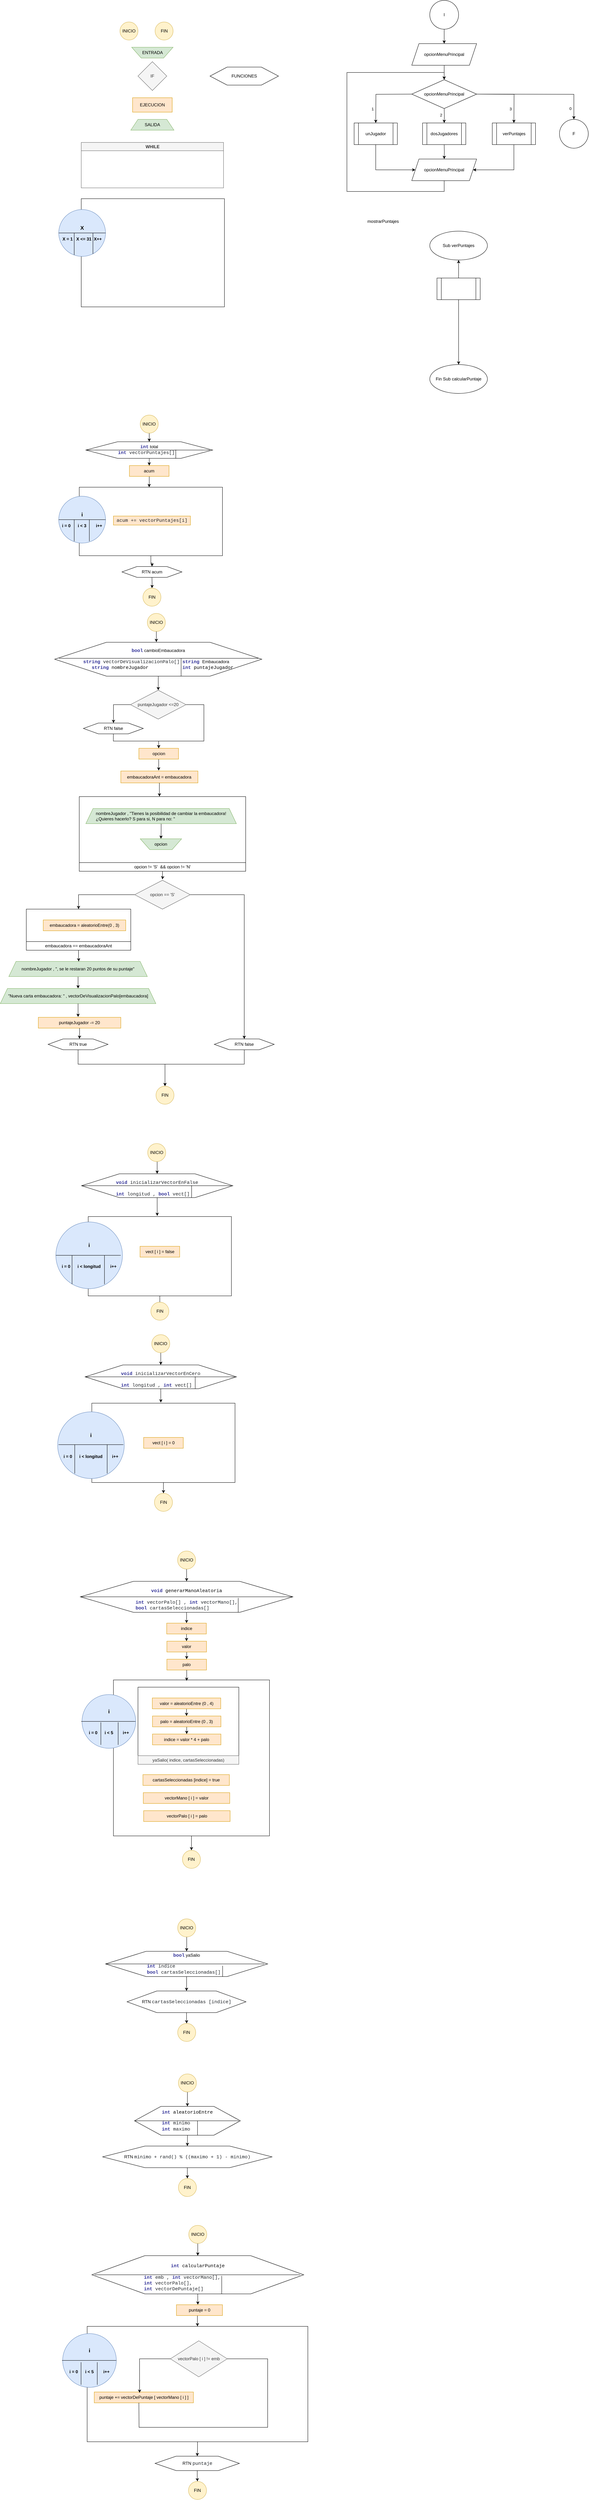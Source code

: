 <mxfile version="24.6.3" type="github">
  <diagram id="C5RBs43oDa-KdzZeNtuy" name="Page-1">
    <mxGraphModel dx="2849" dy="601" grid="1" gridSize="10" guides="1" tooltips="1" connect="1" arrows="1" fold="1" page="1" pageScale="1" pageWidth="827" pageHeight="1169" math="0" shadow="0">
      <root>
        <mxCell id="WIyWlLk6GJQsqaUBKTNV-0" />
        <mxCell id="WIyWlLk6GJQsqaUBKTNV-1" parent="WIyWlLk6GJQsqaUBKTNV-0" />
        <mxCell id="u5qOP3ij6ND8CkqJNDUY-2" value="" style="edgeStyle=orthogonalEdgeStyle;rounded=0;orthogonalLoop=1;jettySize=auto;html=1;" parent="WIyWlLk6GJQsqaUBKTNV-1" source="HAZp1DBVg1G07Br5cqXP-0" edge="1">
          <mxGeometry relative="1" as="geometry">
            <mxPoint x="280" y="170" as="targetPoint" />
          </mxGeometry>
        </mxCell>
        <mxCell id="HAZp1DBVg1G07Br5cqXP-0" value="I" style="ellipse;whiteSpace=wrap;html=1;" parent="WIyWlLk6GJQsqaUBKTNV-1" vertex="1">
          <mxGeometry x="240" y="50" width="80" height="80" as="geometry" />
        </mxCell>
        <mxCell id="u5qOP3ij6ND8CkqJNDUY-5" value="" style="edgeStyle=orthogonalEdgeStyle;rounded=0;orthogonalLoop=1;jettySize=auto;html=1;" parent="WIyWlLk6GJQsqaUBKTNV-1" source="u5qOP3ij6ND8CkqJNDUY-3" edge="1">
          <mxGeometry relative="1" as="geometry">
            <mxPoint x="280" y="270" as="targetPoint" />
          </mxGeometry>
        </mxCell>
        <mxCell id="u5qOP3ij6ND8CkqJNDUY-3" value="opcionMenuPrincipal" style="shape=parallelogram;perimeter=parallelogramPerimeter;whiteSpace=wrap;html=1;fixedSize=1;" parent="WIyWlLk6GJQsqaUBKTNV-1" vertex="1">
          <mxGeometry x="190" y="170" width="180" height="60" as="geometry" />
        </mxCell>
        <mxCell id="u5qOP3ij6ND8CkqJNDUY-9" style="edgeStyle=orthogonalEdgeStyle;rounded=0;orthogonalLoop=1;jettySize=auto;html=1;exitX=1;exitY=0.5;exitDx=0;exitDy=0;entryX=0.5;entryY=0;entryDx=0;entryDy=0;" parent="WIyWlLk6GJQsqaUBKTNV-1" edge="1">
          <mxGeometry relative="1" as="geometry">
            <mxPoint x="370" y="310" as="sourcePoint" />
            <mxPoint x="473.5" y="390" as="targetPoint" />
          </mxGeometry>
        </mxCell>
        <mxCell id="u5qOP3ij6ND8CkqJNDUY-16" value="3" style="edgeLabel;html=1;align=center;verticalAlign=middle;resizable=0;points=[];" parent="u5qOP3ij6ND8CkqJNDUY-9" connectable="0" vertex="1">
          <mxGeometry x="0.488" y="-2" relative="1" as="geometry">
            <mxPoint x="-8" y="8" as="offset" />
          </mxGeometry>
        </mxCell>
        <mxCell id="u5qOP3ij6ND8CkqJNDUY-10" value="" style="edgeStyle=orthogonalEdgeStyle;rounded=0;orthogonalLoop=1;jettySize=auto;html=1;" parent="WIyWlLk6GJQsqaUBKTNV-1" edge="1">
          <mxGeometry relative="1" as="geometry">
            <mxPoint x="280" y="350" as="sourcePoint" />
            <mxPoint x="280" y="390" as="targetPoint" />
          </mxGeometry>
        </mxCell>
        <mxCell id="u5qOP3ij6ND8CkqJNDUY-15" value="2" style="edgeLabel;html=1;align=center;verticalAlign=middle;resizable=0;points=[];" parent="u5qOP3ij6ND8CkqJNDUY-10" connectable="0" vertex="1">
          <mxGeometry x="-0.15" relative="1" as="geometry">
            <mxPoint x="-10" as="offset" />
          </mxGeometry>
        </mxCell>
        <mxCell id="u5qOP3ij6ND8CkqJNDUY-11" style="edgeStyle=orthogonalEdgeStyle;rounded=0;orthogonalLoop=1;jettySize=auto;html=1;exitX=0;exitY=0.5;exitDx=0;exitDy=0;entryX=0.5;entryY=0;entryDx=0;entryDy=0;" parent="WIyWlLk6GJQsqaUBKTNV-1" edge="1">
          <mxGeometry relative="1" as="geometry">
            <mxPoint x="190" y="310" as="sourcePoint" />
            <mxPoint x="90" y="390" as="targetPoint" />
          </mxGeometry>
        </mxCell>
        <mxCell id="u5qOP3ij6ND8CkqJNDUY-14" value="1" style="edgeLabel;html=1;align=center;verticalAlign=middle;resizable=0;points=[];" parent="u5qOP3ij6ND8CkqJNDUY-11" connectable="0" vertex="1">
          <mxGeometry x="0.456" y="-2" relative="1" as="geometry">
            <mxPoint x="-8" y="9" as="offset" />
          </mxGeometry>
        </mxCell>
        <mxCell id="u5qOP3ij6ND8CkqJNDUY-13" style="edgeStyle=orthogonalEdgeStyle;rounded=0;orthogonalLoop=1;jettySize=auto;html=1;exitX=1;exitY=0.5;exitDx=0;exitDy=0;" parent="WIyWlLk6GJQsqaUBKTNV-1" target="u5qOP3ij6ND8CkqJNDUY-12" edge="1">
          <mxGeometry relative="1" as="geometry">
            <mxPoint x="370" y="310" as="sourcePoint" />
          </mxGeometry>
        </mxCell>
        <mxCell id="u5qOP3ij6ND8CkqJNDUY-17" value="0" style="edgeLabel;html=1;align=center;verticalAlign=middle;resizable=0;points=[];" parent="u5qOP3ij6ND8CkqJNDUY-13" connectable="0" vertex="1">
          <mxGeometry x="0.794" y="4" relative="1" as="geometry">
            <mxPoint x="-14" y="5" as="offset" />
          </mxGeometry>
        </mxCell>
        <mxCell id="u5qOP3ij6ND8CkqJNDUY-21" style="edgeStyle=orthogonalEdgeStyle;rounded=0;orthogonalLoop=1;jettySize=auto;html=1;exitX=0.5;exitY=1;exitDx=0;exitDy=0;entryX=0;entryY=0.5;entryDx=0;entryDy=0;" parent="WIyWlLk6GJQsqaUBKTNV-1" target="u5qOP3ij6ND8CkqJNDUY-20" edge="1">
          <mxGeometry relative="1" as="geometry">
            <Array as="points">
              <mxPoint x="90" y="520" />
            </Array>
            <mxPoint x="90" y="450" as="sourcePoint" />
          </mxGeometry>
        </mxCell>
        <mxCell id="u5qOP3ij6ND8CkqJNDUY-22" style="edgeStyle=orthogonalEdgeStyle;rounded=0;orthogonalLoop=1;jettySize=auto;html=1;exitX=0.5;exitY=1;exitDx=0;exitDy=0;entryX=0.5;entryY=0;entryDx=0;entryDy=0;" parent="WIyWlLk6GJQsqaUBKTNV-1" target="u5qOP3ij6ND8CkqJNDUY-20" edge="1">
          <mxGeometry relative="1" as="geometry">
            <mxPoint x="280" y="450" as="sourcePoint" />
          </mxGeometry>
        </mxCell>
        <mxCell id="u5qOP3ij6ND8CkqJNDUY-23" style="edgeStyle=orthogonalEdgeStyle;rounded=0;orthogonalLoop=1;jettySize=auto;html=1;exitX=0.5;exitY=1;exitDx=0;exitDy=0;entryX=1;entryY=0.5;entryDx=0;entryDy=0;" parent="WIyWlLk6GJQsqaUBKTNV-1" target="u5qOP3ij6ND8CkqJNDUY-20" edge="1">
          <mxGeometry relative="1" as="geometry">
            <Array as="points">
              <mxPoint x="474" y="520" />
            </Array>
            <mxPoint x="473.5" y="450" as="sourcePoint" />
          </mxGeometry>
        </mxCell>
        <mxCell id="u5qOP3ij6ND8CkqJNDUY-12" value="F" style="ellipse;whiteSpace=wrap;html=1;aspect=fixed;" parent="WIyWlLk6GJQsqaUBKTNV-1" vertex="1">
          <mxGeometry x="600" y="380" width="80" height="80" as="geometry" />
        </mxCell>
        <mxCell id="u5qOP3ij6ND8CkqJNDUY-24" style="edgeStyle=orthogonalEdgeStyle;rounded=0;orthogonalLoop=1;jettySize=auto;html=1;exitX=0.5;exitY=1;exitDx=0;exitDy=0;entryX=0.5;entryY=0;entryDx=0;entryDy=0;" parent="WIyWlLk6GJQsqaUBKTNV-1" source="u5qOP3ij6ND8CkqJNDUY-20" edge="1">
          <mxGeometry relative="1" as="geometry">
            <mxPoint x="280" y="270" as="targetPoint" />
            <Array as="points">
              <mxPoint x="280" y="580" />
              <mxPoint x="10" y="580" />
              <mxPoint x="10" y="250" />
              <mxPoint x="280" y="250" />
            </Array>
          </mxGeometry>
        </mxCell>
        <mxCell id="u5qOP3ij6ND8CkqJNDUY-20" value="opcionMenuPrincipal" style="shape=parallelogram;perimeter=parallelogramPerimeter;whiteSpace=wrap;html=1;fixedSize=1;" parent="WIyWlLk6GJQsqaUBKTNV-1" vertex="1">
          <mxGeometry x="190" y="490" width="180" height="60" as="geometry" />
        </mxCell>
        <mxCell id="u5qOP3ij6ND8CkqJNDUY-25" value="mostrarPuntajes" style="text;html=1;align=center;verticalAlign=middle;resizable=0;points=[];autosize=1;strokeColor=none;fillColor=none;" parent="WIyWlLk6GJQsqaUBKTNV-1" vertex="1">
          <mxGeometry x="50" y="648" width="120" height="30" as="geometry" />
        </mxCell>
        <mxCell id="u5qOP3ij6ND8CkqJNDUY-26" value="Sub verPuntajes" style="ellipse;whiteSpace=wrap;html=1;" parent="WIyWlLk6GJQsqaUBKTNV-1" vertex="1">
          <mxGeometry x="240" y="690" width="160" height="80" as="geometry" />
        </mxCell>
        <mxCell id="u5qOP3ij6ND8CkqJNDUY-27" value="Fin Sub calcularPuntaje" style="ellipse;whiteSpace=wrap;html=1;" parent="WIyWlLk6GJQsqaUBKTNV-1" vertex="1">
          <mxGeometry x="240" y="1060" width="160" height="80" as="geometry" />
        </mxCell>
        <mxCell id="u5qOP3ij6ND8CkqJNDUY-28" style="edgeStyle=orthogonalEdgeStyle;rounded=0;orthogonalLoop=1;jettySize=auto;html=1;exitX=0.5;exitY=1;exitDx=0;exitDy=0;" parent="WIyWlLk6GJQsqaUBKTNV-1" source="u5qOP3ij6ND8CkqJNDUY-26" target="u5qOP3ij6ND8CkqJNDUY-27" edge="1">
          <mxGeometry relative="1" as="geometry" />
        </mxCell>
        <mxCell id="u5qOP3ij6ND8CkqJNDUY-30" value="" style="edgeStyle=orthogonalEdgeStyle;rounded=0;orthogonalLoop=1;jettySize=auto;html=1;" parent="WIyWlLk6GJQsqaUBKTNV-1" source="u5qOP3ij6ND8CkqJNDUY-29" target="u5qOP3ij6ND8CkqJNDUY-26" edge="1">
          <mxGeometry relative="1" as="geometry" />
        </mxCell>
        <mxCell id="u5qOP3ij6ND8CkqJNDUY-29" value="" style="shape=process;whiteSpace=wrap;html=1;backgroundOutline=1;" parent="WIyWlLk6GJQsqaUBKTNV-1" vertex="1">
          <mxGeometry x="260" y="820" width="120" height="60" as="geometry" />
        </mxCell>
        <mxCell id="u5qOP3ij6ND8CkqJNDUY-31" value="opcionMenuPrincipal" style="rhombus;whiteSpace=wrap;html=1;" parent="WIyWlLk6GJQsqaUBKTNV-1" vertex="1">
          <mxGeometry x="190" y="270" width="180" height="80" as="geometry" />
        </mxCell>
        <mxCell id="JH2BPLY3jY3wUu7ko6vr-0" value="unJugador" style="shape=process;whiteSpace=wrap;html=1;backgroundOutline=1;" parent="WIyWlLk6GJQsqaUBKTNV-1" vertex="1">
          <mxGeometry x="30" y="390" width="120" height="60" as="geometry" />
        </mxCell>
        <mxCell id="JH2BPLY3jY3wUu7ko6vr-1" value="dosJugadores" style="shape=process;whiteSpace=wrap;html=1;backgroundOutline=1;" parent="WIyWlLk6GJQsqaUBKTNV-1" vertex="1">
          <mxGeometry x="220" y="390" width="120" height="60" as="geometry" />
        </mxCell>
        <mxCell id="JH2BPLY3jY3wUu7ko6vr-2" value="verPuntajes" style="shape=process;whiteSpace=wrap;html=1;backgroundOutline=1;" parent="WIyWlLk6GJQsqaUBKTNV-1" vertex="1">
          <mxGeometry x="413.5" y="390" width="120" height="60" as="geometry" />
        </mxCell>
        <mxCell id="6Hut0MXTEwNpOhIjhO51-0" value="EJECUCION" style="rounded=0;whiteSpace=wrap;html=1;fillColor=#ffe6cc;strokeColor=#d79b00;" vertex="1" parent="WIyWlLk6GJQsqaUBKTNV-1">
          <mxGeometry x="-585" y="320" width="110" height="40" as="geometry" />
        </mxCell>
        <mxCell id="6Hut0MXTEwNpOhIjhO51-1" value="SALIDA" style="shape=trapezoid;perimeter=trapezoidPerimeter;whiteSpace=wrap;html=1;fixedSize=1;fillColor=#d5e8d4;strokeColor=#82b366;" vertex="1" parent="WIyWlLk6GJQsqaUBKTNV-1">
          <mxGeometry x="-590" y="380" width="120" height="30" as="geometry" />
        </mxCell>
        <mxCell id="6Hut0MXTEwNpOhIjhO51-2" value="INICIO" style="ellipse;whiteSpace=wrap;html=1;aspect=fixed;fillColor=#fff2cc;strokeColor=#d6b656;" vertex="1" parent="WIyWlLk6GJQsqaUBKTNV-1">
          <mxGeometry x="-620" y="110" width="50" height="50" as="geometry" />
        </mxCell>
        <mxCell id="6Hut0MXTEwNpOhIjhO51-3" value="IF" style="rhombus;whiteSpace=wrap;html=1;fillColor=#f5f5f5;strokeColor=#666666;fontColor=#333333;" vertex="1" parent="WIyWlLk6GJQsqaUBKTNV-1">
          <mxGeometry x="-570" y="220" width="80" height="80" as="geometry" />
        </mxCell>
        <mxCell id="6Hut0MXTEwNpOhIjhO51-4" value="ENTRADA" style="verticalLabelPosition=middle;verticalAlign=middle;html=1;shape=trapezoid;perimeter=trapezoidPerimeter;whiteSpace=wrap;size=0.23;arcSize=10;flipV=1;labelPosition=center;align=center;fillColor=#d5e8d4;strokeColor=#82b366;" vertex="1" parent="WIyWlLk6GJQsqaUBKTNV-1">
          <mxGeometry x="-587.5" y="180" width="115" height="30" as="geometry" />
        </mxCell>
        <mxCell id="6Hut0MXTEwNpOhIjhO51-6" value="FIN" style="ellipse;whiteSpace=wrap;html=1;aspect=fixed;fillColor=#fff2cc;strokeColor=#d6b656;" vertex="1" parent="WIyWlLk6GJQsqaUBKTNV-1">
          <mxGeometry x="-522.5" y="110" width="50" height="50" as="geometry" />
        </mxCell>
        <mxCell id="6Hut0MXTEwNpOhIjhO51-11" value="WHILE" style="swimlane;whiteSpace=wrap;html=1;fillColor=#f5f5f5;fontColor=#333333;strokeColor=#666666;" vertex="1" parent="WIyWlLk6GJQsqaUBKTNV-1">
          <mxGeometry x="-727.5" y="444" width="395" height="126" as="geometry" />
        </mxCell>
        <mxCell id="6Hut0MXTEwNpOhIjhO51-30" value="" style="rounded=0;whiteSpace=wrap;html=1;" vertex="1" parent="WIyWlLk6GJQsqaUBKTNV-1">
          <mxGeometry x="-727.5" y="600" width="397.5" height="300" as="geometry" />
        </mxCell>
        <mxCell id="6Hut0MXTEwNpOhIjhO51-32" value="&lt;b&gt;&lt;font style=&quot;font-size: 15px;&quot;&gt;X&lt;/font&gt;&lt;/b&gt;&lt;br&gt;&lt;br&gt;&lt;b&gt;X = 1&amp;nbsp; &amp;nbsp;X &amp;lt;= 31&amp;nbsp; X++&lt;/b&gt;" style="ellipse;whiteSpace=wrap;html=1;aspect=fixed;fillColor=#dae8fc;strokeColor=#6c8ebf;" vertex="1" parent="WIyWlLk6GJQsqaUBKTNV-1">
          <mxGeometry x="-790" y="630" width="130" height="130" as="geometry" />
        </mxCell>
        <mxCell id="6Hut0MXTEwNpOhIjhO51-33" value="" style="line;strokeWidth=1;html=1;perimeter=backbonePerimeter;points=[];outlineConnect=0;" vertex="1" parent="WIyWlLk6GJQsqaUBKTNV-1">
          <mxGeometry x="-790" y="690" width="130" height="10" as="geometry" />
        </mxCell>
        <mxCell id="6Hut0MXTEwNpOhIjhO51-34" value="" style="line;strokeWidth=1;direction=south;html=1;" vertex="1" parent="WIyWlLk6GJQsqaUBKTNV-1">
          <mxGeometry x="-752" y="695" width="10" height="61" as="geometry" />
        </mxCell>
        <mxCell id="6Hut0MXTEwNpOhIjhO51-35" value="" style="line;strokeWidth=1;direction=south;html=1;" vertex="1" parent="WIyWlLk6GJQsqaUBKTNV-1">
          <mxGeometry x="-700" y="695" width="10" height="58" as="geometry" />
        </mxCell>
        <mxCell id="6Hut0MXTEwNpOhIjhO51-37" value="FUNCIONES" style="shape=hexagon;perimeter=hexagonPerimeter2;whiteSpace=wrap;html=1;size=0.25" vertex="1" parent="WIyWlLk6GJQsqaUBKTNV-1">
          <mxGeometry x="-370" y="235" width="190" height="50" as="geometry" />
        </mxCell>
        <mxCell id="6Hut0MXTEwNpOhIjhO51-60" value="" style="edgeStyle=orthogonalEdgeStyle;rounded=0;orthogonalLoop=1;jettySize=auto;html=1;" edge="1" parent="WIyWlLk6GJQsqaUBKTNV-1" source="6Hut0MXTEwNpOhIjhO51-42">
          <mxGeometry relative="1" as="geometry">
            <mxPoint x="-531.182" y="1620.0" as="targetPoint" />
          </mxGeometry>
        </mxCell>
        <mxCell id="6Hut0MXTEwNpOhIjhO51-42" value="" style="rounded=0;whiteSpace=wrap;html=1;" vertex="1" parent="WIyWlLk6GJQsqaUBKTNV-1">
          <mxGeometry x="-733" y="1400" width="397.5" height="190" as="geometry" />
        </mxCell>
        <mxCell id="6Hut0MXTEwNpOhIjhO51-43" value="&lt;span style=&quot;font-size: 15px;&quot;&gt;&lt;b&gt;i&lt;/b&gt;&lt;/span&gt;&lt;br&gt;&lt;br&gt;&lt;b&gt;i = 0&amp;nbsp; &amp;nbsp; &amp;nbsp; i &amp;lt; 3&amp;nbsp; &amp;nbsp; &amp;nbsp; &amp;nbsp; i++&lt;/b&gt;" style="ellipse;whiteSpace=wrap;html=1;aspect=fixed;fillColor=#dae8fc;strokeColor=#6c8ebf;" vertex="1" parent="WIyWlLk6GJQsqaUBKTNV-1">
          <mxGeometry x="-790" y="1425" width="130" height="130" as="geometry" />
        </mxCell>
        <mxCell id="6Hut0MXTEwNpOhIjhO51-44" value="" style="line;strokeWidth=1;html=1;perimeter=backbonePerimeter;points=[];outlineConnect=0;" vertex="1" parent="WIyWlLk6GJQsqaUBKTNV-1">
          <mxGeometry x="-790" y="1485" width="130" height="10" as="geometry" />
        </mxCell>
        <mxCell id="6Hut0MXTEwNpOhIjhO51-45" value="" style="line;strokeWidth=1;direction=south;html=1;" vertex="1" parent="WIyWlLk6GJQsqaUBKTNV-1">
          <mxGeometry x="-752" y="1490" width="10" height="60" as="geometry" />
        </mxCell>
        <mxCell id="6Hut0MXTEwNpOhIjhO51-46" value="" style="line;strokeWidth=1;direction=south;html=1;" vertex="1" parent="WIyWlLk6GJQsqaUBKTNV-1">
          <mxGeometry x="-710" y="1490" width="10" height="60" as="geometry" />
        </mxCell>
        <mxCell id="6Hut0MXTEwNpOhIjhO51-65" style="edgeStyle=orthogonalEdgeStyle;rounded=0;orthogonalLoop=1;jettySize=auto;html=1;entryX=0.5;entryY=0;entryDx=0;entryDy=0;" edge="1" parent="WIyWlLk6GJQsqaUBKTNV-1" source="6Hut0MXTEwNpOhIjhO51-47" target="6Hut0MXTEwNpOhIjhO51-51">
          <mxGeometry relative="1" as="geometry" />
        </mxCell>
        <mxCell id="6Hut0MXTEwNpOhIjhO51-47" value="INICIO" style="ellipse;whiteSpace=wrap;html=1;aspect=fixed;fillColor=#fff2cc;strokeColor=#d6b656;" vertex="1" parent="WIyWlLk6GJQsqaUBKTNV-1">
          <mxGeometry x="-563.75" y="1200" width="50" height="50" as="geometry" />
        </mxCell>
        <mxCell id="6Hut0MXTEwNpOhIjhO51-48" value="FIN" style="ellipse;whiteSpace=wrap;html=1;aspect=fixed;fillColor=#fff2cc;strokeColor=#d6b656;" vertex="1" parent="WIyWlLk6GJQsqaUBKTNV-1">
          <mxGeometry x="-556.25" y="1680" width="50" height="50" as="geometry" />
        </mxCell>
        <mxCell id="6Hut0MXTEwNpOhIjhO51-55" value="" style="edgeStyle=orthogonalEdgeStyle;rounded=0;orthogonalLoop=1;jettySize=auto;html=1;" edge="1" parent="WIyWlLk6GJQsqaUBKTNV-1" source="6Hut0MXTEwNpOhIjhO51-49">
          <mxGeometry relative="1" as="geometry">
            <mxPoint x="-539" y="1400" as="targetPoint" />
          </mxGeometry>
        </mxCell>
        <mxCell id="6Hut0MXTEwNpOhIjhO51-49" value="acum" style="rounded=0;whiteSpace=wrap;html=1;fillColor=#ffe6cc;strokeColor=#d79b00;" vertex="1" parent="WIyWlLk6GJQsqaUBKTNV-1">
          <mxGeometry x="-593.75" y="1340" width="110" height="30" as="geometry" />
        </mxCell>
        <mxCell id="6Hut0MXTEwNpOhIjhO51-51" value="&lt;span style=&quot;color: rgb(51, 51, 153); font-weight: bold; font-family: SFMono-Regular, Menlo, Monaco, Consolas, &amp;quot;Liberation Mono&amp;quot;, &amp;quot;Courier New&amp;quot;, monospace; font-size: 13.125px; text-align: left; background-color: initial;&quot;&gt;int&lt;/span&gt;&amp;nbsp;total&lt;br&gt;&lt;pre style=&quot;box-sizing: border-box; font-family: SFMono-Regular, Menlo, Monaco, Consolas, &amp;quot;Liberation Mono&amp;quot;, &amp;quot;Courier New&amp;quot;, monospace; font-size: 13.125px; margin-top: 0px; margin-bottom: 0px; overflow: auto; color: rgb(33, 37, 41); text-align: left; line-height: 16.406px;&quot; id=&quot;yui_3_17_2_1_1719522832613_25&quot;&gt;&lt;span style=&quot;box-sizing: border-box; color: rgb(51, 51, 153); font-weight: bold;&quot; id=&quot;yui_3_17_2_1_1719522832613_33&quot;&gt;int&lt;/span&gt; vectorPuntajes[]  &lt;/pre&gt;" style="shape=hexagon;perimeter=hexagonPerimeter2;whiteSpace=wrap;html=1;size=0.25" vertex="1" parent="WIyWlLk6GJQsqaUBKTNV-1">
          <mxGeometry x="-714.75" y="1274" width="352" height="46" as="geometry" />
        </mxCell>
        <mxCell id="6Hut0MXTEwNpOhIjhO51-52" value="&lt;pre style=&quot;box-sizing: border-box; font-family: SFMono-Regular, Menlo, Monaco, Consolas, &amp;quot;Liberation Mono&amp;quot;, &amp;quot;Courier New&amp;quot;, monospace; font-size: 13.125px; margin-top: 0px; margin-bottom: 0px; overflow: auto; color: rgb(33, 37, 41); text-align: left; line-height: 16.406px;&quot; id=&quot;yui_3_17_2_1_1719407686035_30&quot;&gt;acum &lt;span style=&quot;box-sizing: border-box; color: rgb(51, 51, 51);&quot;&gt;+=&lt;/span&gt; vectorPuntajes[i]&lt;/pre&gt;" style="rounded=0;whiteSpace=wrap;html=1;fillColor=#ffe6cc;strokeColor=#d79b00;" vertex="1" parent="WIyWlLk6GJQsqaUBKTNV-1">
          <mxGeometry x="-638.12" y="1480" width="213.75" height="25" as="geometry" />
        </mxCell>
        <mxCell id="6Hut0MXTEwNpOhIjhO51-58" style="edgeStyle=orthogonalEdgeStyle;rounded=0;orthogonalLoop=1;jettySize=auto;html=1;entryX=0.5;entryY=0;entryDx=0;entryDy=0;" edge="1" parent="WIyWlLk6GJQsqaUBKTNV-1" source="6Hut0MXTEwNpOhIjhO51-51" target="6Hut0MXTEwNpOhIjhO51-49">
          <mxGeometry relative="1" as="geometry" />
        </mxCell>
        <mxCell id="6Hut0MXTEwNpOhIjhO51-61" value="" style="edgeStyle=orthogonalEdgeStyle;rounded=0;orthogonalLoop=1;jettySize=auto;html=1;" edge="1" parent="WIyWlLk6GJQsqaUBKTNV-1" target="6Hut0MXTEwNpOhIjhO51-48">
          <mxGeometry relative="1" as="geometry">
            <mxPoint x="-531.182" y="1650" as="sourcePoint" />
          </mxGeometry>
        </mxCell>
        <mxCell id="6Hut0MXTEwNpOhIjhO51-62" value="" style="line;strokeWidth=1;html=1;perimeter=backbonePerimeter;points=[];outlineConnect=0;" vertex="1" parent="WIyWlLk6GJQsqaUBKTNV-1">
          <mxGeometry x="-714.75" y="1292" width="345" height="10" as="geometry" />
        </mxCell>
        <mxCell id="6Hut0MXTEwNpOhIjhO51-66" value="RTN acum" style="shape=hexagon;perimeter=hexagonPerimeter2;whiteSpace=wrap;html=1;size=0.25" vertex="1" parent="WIyWlLk6GJQsqaUBKTNV-1">
          <mxGeometry x="-614.37" y="1620" width="166.25" height="30" as="geometry" />
        </mxCell>
        <mxCell id="6Hut0MXTEwNpOhIjhO51-69" value="" style="line;strokeWidth=1;direction=south;html=1;" vertex="1" parent="WIyWlLk6GJQsqaUBKTNV-1">
          <mxGeometry x="-470" y="1296" width="10" height="24" as="geometry" />
        </mxCell>
        <mxCell id="6Hut0MXTEwNpOhIjhO51-106" style="edgeStyle=orthogonalEdgeStyle;rounded=0;orthogonalLoop=1;jettySize=auto;html=1;" edge="1" parent="WIyWlLk6GJQsqaUBKTNV-1" source="6Hut0MXTEwNpOhIjhO51-81">
          <mxGeometry relative="1" as="geometry">
            <mxPoint x="-512.5" y="2185.778" as="targetPoint" />
          </mxGeometry>
        </mxCell>
        <mxCell id="6Hut0MXTEwNpOhIjhO51-81" value="opcion" style="rounded=0;whiteSpace=wrap;html=1;fillColor=#ffe6cc;strokeColor=#d79b00;" vertex="1" parent="WIyWlLk6GJQsqaUBKTNV-1">
          <mxGeometry x="-567.5" y="2124" width="110" height="30" as="geometry" />
        </mxCell>
        <mxCell id="6Hut0MXTEwNpOhIjhO51-92" value="" style="edgeStyle=orthogonalEdgeStyle;rounded=0;orthogonalLoop=1;jettySize=auto;html=1;" edge="1" parent="WIyWlLk6GJQsqaUBKTNV-1" source="6Hut0MXTEwNpOhIjhO51-82" target="6Hut0MXTEwNpOhIjhO51-90">
          <mxGeometry relative="1" as="geometry" />
        </mxCell>
        <mxCell id="6Hut0MXTEwNpOhIjhO51-82" value="&lt;div style=&quot;text-align: left;&quot;&gt;&lt;span style=&quot;background-color: initial; font-size: 13.125px;&quot;&gt;&lt;font face=&quot;SFMono-Regular, Menlo, Monaco, Consolas, Liberation Mono, Courier New, monospace&quot; color=&quot;#333399&quot;&gt;&lt;b&gt;&amp;nbsp;&lt;/b&gt;&lt;/font&gt;&lt;/span&gt;&lt;/div&gt;&lt;span style=&quot;background-color: initial; color: rgb(51, 51, 153); font-weight: bold; font-family: SFMono-Regular, Menlo, Monaco, Consolas, &amp;quot;Liberation Mono&amp;quot;, &amp;quot;Courier New&amp;quot;, monospace; font-size: 13.125px; text-align: left;&quot;&gt;bool&lt;/span&gt;&lt;span style=&quot;background-color: initial;&quot;&gt;&amp;nbsp;cambioEmbaucadora&lt;/span&gt;&lt;span style=&quot;background-color: initial;&quot;&gt;&lt;br&gt;&lt;br&gt;&lt;/span&gt;&lt;div&gt;&lt;pre style=&quot;box-sizing: border-box; font-family: SFMono-Regular, Menlo, Monaco, Consolas, &amp;quot;Liberation Mono&amp;quot;, &amp;quot;Courier New&amp;quot;, monospace; font-size: 13.125px; margin-top: 0px; margin-bottom: 0px; overflow: auto; text-align: left; line-height: 16.406px;&quot; id=&quot;yui_3_17_2_1_1719522832613_25&quot;&gt;&lt;span style=&quot;color: rgb(33, 37, 41);&quot;&gt;&lt;span style=&quot;box-sizing: border-box; color: rgb(51, 51, 153); font-weight: bold;&quot; id=&quot;yui_3_17_2_1_1719522832613_33&quot;&gt;string&lt;/span&gt; vectorDeVisualizacionPalo[] &lt;/span&gt;&lt;font color=&quot;#333399&quot;&gt;&lt;b&gt;string &lt;/b&gt;&lt;/font&gt;&lt;span style=&quot;color: rgb(0, 0, 0); font-family: Helvetica; font-size: 12px; text-align: center; white-space: normal; background-color: initial;&quot;&gt;Embaucadora&lt;br&gt;&lt;/span&gt;   &lt;b style=&quot;color: rgb(51, 51, 153); background-color: initial; white-space: normal;&quot;&gt;string&lt;/b&gt; nombreJugador&amp;nbsp;          &lt;span style=&quot;background-color: initial; white-space: normal;&quot;&gt;&amp;nbsp;&lt;/span&gt;&lt;b style=&quot;background-color: initial; color: rgb(51, 51, 153); white-space: normal;&quot;&gt;int&lt;/b&gt;&lt;span style=&quot;background-color: initial; white-space: normal;&quot;&gt;&amp;nbsp;puntajeJugador&lt;/span&gt;&lt;/pre&gt;&lt;pre style=&quot;box-sizing: border-box; font-family: SFMono-Regular, Menlo, Monaco, Consolas, &amp;quot;Liberation Mono&amp;quot;, &amp;quot;Courier New&amp;quot;, monospace; font-size: 13.125px; margin-top: 0px; margin-bottom: 0px; overflow: auto; text-align: left; line-height: 16.406px;&quot; id=&quot;yui_3_17_2_1_1719522832613_25&quot;&gt;&lt;font style=&quot;background-color: initial; white-space: normal;&quot; color=&quot;#212529&quot;&gt;&lt;/font&gt;&lt;/pre&gt;&lt;pre style=&quot;box-sizing: border-box; font-family: SFMono-Regular, Menlo, Monaco, Consolas, &amp;quot;Liberation Mono&amp;quot;, &amp;quot;Courier New&amp;quot;, monospace; font-size: 13.125px; margin-top: 0px; margin-bottom: 0px; overflow: auto; color: rgb(33, 37, 41); text-align: left; line-height: 16.406px;&quot; id=&quot;yui_3_17_2_1_1719522832613_25&quot;&gt;  &lt;/pre&gt;&lt;/div&gt;" style="shape=hexagon;perimeter=hexagonPerimeter2;whiteSpace=wrap;html=1;size=0.25" vertex="1" parent="WIyWlLk6GJQsqaUBKTNV-1">
          <mxGeometry x="-801.13" y="1830" width="574.75" height="94" as="geometry" />
        </mxCell>
        <mxCell id="6Hut0MXTEwNpOhIjhO51-86" value="" style="line;strokeWidth=1;html=1;perimeter=backbonePerimeter;points=[];outlineConnect=0;" vertex="1" parent="WIyWlLk6GJQsqaUBKTNV-1">
          <mxGeometry x="-789" y="1869.5" width="553" height="10" as="geometry" />
        </mxCell>
        <mxCell id="6Hut0MXTEwNpOhIjhO51-88" value="" style="line;strokeWidth=1;direction=south;html=1;" vertex="1" parent="WIyWlLk6GJQsqaUBKTNV-1">
          <mxGeometry x="-455.25" y="1874" width="10" height="50" as="geometry" />
        </mxCell>
        <mxCell id="6Hut0MXTEwNpOhIjhO51-93" style="edgeStyle=orthogonalEdgeStyle;rounded=0;orthogonalLoop=1;jettySize=auto;html=1;entryX=0.5;entryY=0;entryDx=0;entryDy=0;exitX=0;exitY=0.5;exitDx=0;exitDy=0;" edge="1" parent="WIyWlLk6GJQsqaUBKTNV-1" source="6Hut0MXTEwNpOhIjhO51-90" target="6Hut0MXTEwNpOhIjhO51-91">
          <mxGeometry relative="1" as="geometry">
            <Array as="points">
              <mxPoint x="-638" y="2003" />
              <mxPoint x="-638" y="2054" />
            </Array>
          </mxGeometry>
        </mxCell>
        <mxCell id="6Hut0MXTEwNpOhIjhO51-99" style="edgeStyle=orthogonalEdgeStyle;rounded=0;orthogonalLoop=1;jettySize=auto;html=1;entryX=0.5;entryY=0;entryDx=0;entryDy=0;" edge="1" parent="WIyWlLk6GJQsqaUBKTNV-1" source="6Hut0MXTEwNpOhIjhO51-90" target="6Hut0MXTEwNpOhIjhO51-81">
          <mxGeometry relative="1" as="geometry">
            <Array as="points">
              <mxPoint x="-387" y="2003" />
              <mxPoint x="-387" y="2104" />
              <mxPoint x="-513" y="2104" />
            </Array>
          </mxGeometry>
        </mxCell>
        <mxCell id="6Hut0MXTEwNpOhIjhO51-90" value="puntajeJugador &amp;lt;=20" style="rhombus;whiteSpace=wrap;html=1;fillColor=#f5f5f5;strokeColor=#666666;fontColor=#333333;" vertex="1" parent="WIyWlLk6GJQsqaUBKTNV-1">
          <mxGeometry x="-590.88" y="1963" width="154.25" height="80" as="geometry" />
        </mxCell>
        <mxCell id="6Hut0MXTEwNpOhIjhO51-98" style="edgeStyle=orthogonalEdgeStyle;rounded=0;orthogonalLoop=1;jettySize=auto;html=1;" edge="1" parent="WIyWlLk6GJQsqaUBKTNV-1" source="6Hut0MXTEwNpOhIjhO51-91" target="6Hut0MXTEwNpOhIjhO51-81">
          <mxGeometry relative="1" as="geometry" />
        </mxCell>
        <mxCell id="6Hut0MXTEwNpOhIjhO51-91" value="RTN false" style="shape=hexagon;perimeter=hexagonPerimeter2;whiteSpace=wrap;html=1;size=0.25" vertex="1" parent="WIyWlLk6GJQsqaUBKTNV-1">
          <mxGeometry x="-721.5" y="2054" width="166.25" height="30" as="geometry" />
        </mxCell>
        <mxCell id="6Hut0MXTEwNpOhIjhO51-94" value="INICIO" style="ellipse;whiteSpace=wrap;html=1;aspect=fixed;fillColor=#fff2cc;strokeColor=#d6b656;" vertex="1" parent="WIyWlLk6GJQsqaUBKTNV-1">
          <mxGeometry x="-544" y="1750" width="50" height="50" as="geometry" />
        </mxCell>
        <mxCell id="6Hut0MXTEwNpOhIjhO51-96" style="edgeStyle=orthogonalEdgeStyle;rounded=0;orthogonalLoop=1;jettySize=auto;html=1;entryX=0.491;entryY=-0.006;entryDx=0;entryDy=0;entryPerimeter=0;" edge="1" parent="WIyWlLk6GJQsqaUBKTNV-1" source="6Hut0MXTEwNpOhIjhO51-94" target="6Hut0MXTEwNpOhIjhO51-82">
          <mxGeometry relative="1" as="geometry" />
        </mxCell>
        <mxCell id="6Hut0MXTEwNpOhIjhO51-97" value="embaucadoraAnt = embaucadora" style="rounded=0;whiteSpace=wrap;html=1;fillColor=#ffe6cc;strokeColor=#d79b00;" vertex="1" parent="WIyWlLk6GJQsqaUBKTNV-1">
          <mxGeometry x="-617.62" y="2187" width="214" height="33" as="geometry" />
        </mxCell>
        <mxCell id="6Hut0MXTEwNpOhIjhO51-100" value="" style="rounded=0;whiteSpace=wrap;html=1;" vertex="1" parent="WIyWlLk6GJQsqaUBKTNV-1">
          <mxGeometry x="-733" y="2258" width="462" height="183" as="geometry" />
        </mxCell>
        <mxCell id="6Hut0MXTEwNpOhIjhO51-103" style="edgeStyle=orthogonalEdgeStyle;rounded=0;orthogonalLoop=1;jettySize=auto;html=1;entryX=0.5;entryY=0;entryDx=0;entryDy=0;" edge="1" parent="WIyWlLk6GJQsqaUBKTNV-1" source="6Hut0MXTEwNpOhIjhO51-101" target="6Hut0MXTEwNpOhIjhO51-102">
          <mxGeometry relative="1" as="geometry" />
        </mxCell>
        <mxCell id="6Hut0MXTEwNpOhIjhO51-101" value="&lt;div style=&quot;text-align: left;&quot;&gt;&lt;span style=&quot;background-color: initial;&quot;&gt;nombreJugador , &quot;Tienes la posibilidad de cambiar la embaucadora!&lt;br&gt;¿Quieres hacerlo? S para si, N para no: &quot;&lt;/span&gt;&lt;/div&gt;" style="shape=trapezoid;perimeter=trapezoidPerimeter;whiteSpace=wrap;html=1;fixedSize=1;fillColor=#d5e8d4;strokeColor=#82b366;" vertex="1" parent="WIyWlLk6GJQsqaUBKTNV-1">
          <mxGeometry x="-714.75" y="2291" width="418" height="42" as="geometry" />
        </mxCell>
        <mxCell id="6Hut0MXTEwNpOhIjhO51-102" value="opcion" style="verticalLabelPosition=middle;verticalAlign=middle;html=1;shape=trapezoid;perimeter=trapezoidPerimeter;whiteSpace=wrap;size=0.23;arcSize=10;flipV=1;labelPosition=center;align=center;fillColor=#d5e8d4;strokeColor=#82b366;" vertex="1" parent="WIyWlLk6GJQsqaUBKTNV-1">
          <mxGeometry x="-563.75" y="2375" width="115" height="30" as="geometry" />
        </mxCell>
        <mxCell id="6Hut0MXTEwNpOhIjhO51-105" style="edgeStyle=orthogonalEdgeStyle;rounded=0;orthogonalLoop=1;jettySize=auto;html=1;entryX=0.482;entryY=-0.001;entryDx=0;entryDy=0;entryPerimeter=0;" edge="1" parent="WIyWlLk6GJQsqaUBKTNV-1" source="6Hut0MXTEwNpOhIjhO51-97" target="6Hut0MXTEwNpOhIjhO51-100">
          <mxGeometry relative="1" as="geometry" />
        </mxCell>
        <mxCell id="6Hut0MXTEwNpOhIjhO51-107" value="opcion != &#39;S&#39;&amp;nbsp; &amp;amp;&amp;amp; opcion != &#39;N&#39;" style="rounded=0;whiteSpace=wrap;html=1;" vertex="1" parent="WIyWlLk6GJQsqaUBKTNV-1">
          <mxGeometry x="-733" y="2441" width="462" height="24" as="geometry" />
        </mxCell>
        <mxCell id="6Hut0MXTEwNpOhIjhO51-117" style="edgeStyle=orthogonalEdgeStyle;rounded=0;orthogonalLoop=1;jettySize=auto;html=1;entryX=0.5;entryY=0;entryDx=0;entryDy=0;" edge="1" parent="WIyWlLk6GJQsqaUBKTNV-1" source="6Hut0MXTEwNpOhIjhO51-108" target="6Hut0MXTEwNpOhIjhO51-110">
          <mxGeometry relative="1" as="geometry" />
        </mxCell>
        <mxCell id="6Hut0MXTEwNpOhIjhO51-123" style="edgeStyle=orthogonalEdgeStyle;rounded=0;orthogonalLoop=1;jettySize=auto;html=1;entryX=0.5;entryY=0;entryDx=0;entryDy=0;" edge="1" parent="WIyWlLk6GJQsqaUBKTNV-1" source="6Hut0MXTEwNpOhIjhO51-108" target="6Hut0MXTEwNpOhIjhO51-122">
          <mxGeometry relative="1" as="geometry" />
        </mxCell>
        <mxCell id="6Hut0MXTEwNpOhIjhO51-108" value="opcion == &#39;S&#39;" style="rhombus;whiteSpace=wrap;html=1;fillColor=#f5f5f5;strokeColor=#666666;fontColor=#333333;" vertex="1" parent="WIyWlLk6GJQsqaUBKTNV-1">
          <mxGeometry x="-579.13" y="2490" width="154.25" height="80" as="geometry" />
        </mxCell>
        <mxCell id="6Hut0MXTEwNpOhIjhO51-110" value="" style="rounded=0;whiteSpace=wrap;html=1;" vertex="1" parent="WIyWlLk6GJQsqaUBKTNV-1">
          <mxGeometry x="-880" y="2570" width="290" height="90" as="geometry" />
        </mxCell>
        <mxCell id="6Hut0MXTEwNpOhIjhO51-115" value="embaucadora = aleatorioEntre(0 , 3)" style="rounded=0;whiteSpace=wrap;html=1;fillColor=#ffe6cc;strokeColor=#d79b00;" vertex="1" parent="WIyWlLk6GJQsqaUBKTNV-1">
          <mxGeometry x="-833" y="2600" width="229" height="30" as="geometry" />
        </mxCell>
        <mxCell id="6Hut0MXTEwNpOhIjhO51-116" value="embaucadora == embaucadoraAnt" style="rounded=0;whiteSpace=wrap;html=1;" vertex="1" parent="WIyWlLk6GJQsqaUBKTNV-1">
          <mxGeometry x="-880" y="2660" width="290" height="24" as="geometry" />
        </mxCell>
        <mxCell id="6Hut0MXTEwNpOhIjhO51-125" style="edgeStyle=orthogonalEdgeStyle;rounded=0;orthogonalLoop=1;jettySize=auto;html=1;entryX=0.5;entryY=0;entryDx=0;entryDy=0;" edge="1" parent="WIyWlLk6GJQsqaUBKTNV-1" source="6Hut0MXTEwNpOhIjhO51-118" target="6Hut0MXTEwNpOhIjhO51-119">
          <mxGeometry relative="1" as="geometry" />
        </mxCell>
        <mxCell id="6Hut0MXTEwNpOhIjhO51-118" value="&lt;div style=&quot;text-align: left;&quot;&gt;&lt;span style=&quot;background-color: initial;&quot;&gt;nombreJugador , &quot;, se le restaran 20 puntos de su puntaje&quot;&lt;/span&gt;&lt;/div&gt;" style="shape=trapezoid;perimeter=trapezoidPerimeter;whiteSpace=wrap;html=1;fixedSize=1;fillColor=#d5e8d4;strokeColor=#82b366;" vertex="1" parent="WIyWlLk6GJQsqaUBKTNV-1">
          <mxGeometry x="-928.56" y="2715" width="384.56" height="42" as="geometry" />
        </mxCell>
        <mxCell id="6Hut0MXTEwNpOhIjhO51-119" value="&lt;div style=&quot;text-align: left;&quot;&gt;&lt;span style=&quot;background-color: initial;&quot;&gt;&quot;Nueva carta embaucadora: &quot; , vectorDeVisualizacionPalo[embaucadora]&lt;/span&gt;&lt;/div&gt;" style="shape=trapezoid;perimeter=trapezoidPerimeter;whiteSpace=wrap;html=1;fixedSize=1;fillColor=#d5e8d4;strokeColor=#82b366;" vertex="1" parent="WIyWlLk6GJQsqaUBKTNV-1">
          <mxGeometry x="-952.28" y="2790" width="432" height="42" as="geometry" />
        </mxCell>
        <mxCell id="6Hut0MXTEwNpOhIjhO51-120" value="puntajeJugador -= 20" style="rounded=0;whiteSpace=wrap;html=1;fillColor=#ffe6cc;strokeColor=#d79b00;" vertex="1" parent="WIyWlLk6GJQsqaUBKTNV-1">
          <mxGeometry x="-846.62" y="2870" width="229" height="30" as="geometry" />
        </mxCell>
        <mxCell id="6Hut0MXTEwNpOhIjhO51-131" style="edgeStyle=orthogonalEdgeStyle;rounded=0;orthogonalLoop=1;jettySize=auto;html=1;" edge="1" parent="WIyWlLk6GJQsqaUBKTNV-1" source="6Hut0MXTEwNpOhIjhO51-121" target="6Hut0MXTEwNpOhIjhO51-130">
          <mxGeometry relative="1" as="geometry">
            <Array as="points">
              <mxPoint x="-736" y="3000" />
              <mxPoint x="-495" y="3000" />
            </Array>
          </mxGeometry>
        </mxCell>
        <mxCell id="6Hut0MXTEwNpOhIjhO51-121" value="RTN true" style="shape=hexagon;perimeter=hexagonPerimeter2;whiteSpace=wrap;html=1;size=0.25" vertex="1" parent="WIyWlLk6GJQsqaUBKTNV-1">
          <mxGeometry x="-819.4" y="2930" width="166.25" height="30" as="geometry" />
        </mxCell>
        <mxCell id="6Hut0MXTEwNpOhIjhO51-132" style="edgeStyle=orthogonalEdgeStyle;rounded=0;orthogonalLoop=1;jettySize=auto;html=1;entryX=0.5;entryY=0;entryDx=0;entryDy=0;" edge="1" parent="WIyWlLk6GJQsqaUBKTNV-1" source="6Hut0MXTEwNpOhIjhO51-122" target="6Hut0MXTEwNpOhIjhO51-130">
          <mxGeometry relative="1" as="geometry">
            <Array as="points">
              <mxPoint x="-275" y="3000" />
              <mxPoint x="-495" y="3000" />
            </Array>
          </mxGeometry>
        </mxCell>
        <mxCell id="6Hut0MXTEwNpOhIjhO51-122" value="RTN false" style="shape=hexagon;perimeter=hexagonPerimeter2;whiteSpace=wrap;html=1;size=0.25" vertex="1" parent="WIyWlLk6GJQsqaUBKTNV-1">
          <mxGeometry x="-358.12" y="2930" width="166.25" height="30" as="geometry" />
        </mxCell>
        <mxCell id="6Hut0MXTEwNpOhIjhO51-124" style="edgeStyle=orthogonalEdgeStyle;rounded=0;orthogonalLoop=1;jettySize=auto;html=1;entryX=0.505;entryY=0.005;entryDx=0;entryDy=0;entryPerimeter=0;" edge="1" parent="WIyWlLk6GJQsqaUBKTNV-1" source="6Hut0MXTEwNpOhIjhO51-116" target="6Hut0MXTEwNpOhIjhO51-118">
          <mxGeometry relative="1" as="geometry" />
        </mxCell>
        <mxCell id="6Hut0MXTEwNpOhIjhO51-126" style="edgeStyle=orthogonalEdgeStyle;rounded=0;orthogonalLoop=1;jettySize=auto;html=1;entryX=0.482;entryY=-0.033;entryDx=0;entryDy=0;entryPerimeter=0;" edge="1" parent="WIyWlLk6GJQsqaUBKTNV-1" source="6Hut0MXTEwNpOhIjhO51-119" target="6Hut0MXTEwNpOhIjhO51-120">
          <mxGeometry relative="1" as="geometry" />
        </mxCell>
        <mxCell id="6Hut0MXTEwNpOhIjhO51-127" style="edgeStyle=orthogonalEdgeStyle;rounded=0;orthogonalLoop=1;jettySize=auto;html=1;entryX=0.522;entryY=-0.011;entryDx=0;entryDy=0;entryPerimeter=0;" edge="1" parent="WIyWlLk6GJQsqaUBKTNV-1" source="6Hut0MXTEwNpOhIjhO51-120" target="6Hut0MXTEwNpOhIjhO51-121">
          <mxGeometry relative="1" as="geometry" />
        </mxCell>
        <mxCell id="6Hut0MXTEwNpOhIjhO51-130" value="FIN" style="ellipse;whiteSpace=wrap;html=1;aspect=fixed;fillColor=#fff2cc;strokeColor=#d6b656;" vertex="1" parent="WIyWlLk6GJQsqaUBKTNV-1">
          <mxGeometry x="-520" y="3061" width="50" height="50" as="geometry" />
        </mxCell>
        <mxCell id="6Hut0MXTEwNpOhIjhO51-133" style="edgeStyle=orthogonalEdgeStyle;rounded=0;orthogonalLoop=1;jettySize=auto;html=1;entryX=0.498;entryY=-0.031;entryDx=0;entryDy=0;entryPerimeter=0;" edge="1" parent="WIyWlLk6GJQsqaUBKTNV-1" source="6Hut0MXTEwNpOhIjhO51-107" target="6Hut0MXTEwNpOhIjhO51-108">
          <mxGeometry relative="1" as="geometry" />
        </mxCell>
        <mxCell id="6Hut0MXTEwNpOhIjhO51-134" value="" style="edgeStyle=orthogonalEdgeStyle;rounded=0;orthogonalLoop=1;jettySize=auto;html=1;" edge="1" parent="WIyWlLk6GJQsqaUBKTNV-1" source="6Hut0MXTEwNpOhIjhO51-135">
          <mxGeometry relative="1" as="geometry">
            <mxPoint x="-509.182" y="3660" as="targetPoint" />
          </mxGeometry>
        </mxCell>
        <mxCell id="6Hut0MXTEwNpOhIjhO51-135" value="" style="rounded=0;whiteSpace=wrap;html=1;" vertex="1" parent="WIyWlLk6GJQsqaUBKTNV-1">
          <mxGeometry x="-708.12" y="3422.5" width="397.5" height="220" as="geometry" />
        </mxCell>
        <mxCell id="6Hut0MXTEwNpOhIjhO51-136" value="&lt;span style=&quot;font-size: 15px;&quot;&gt;&lt;b&gt;i&lt;br&gt;&lt;/b&gt;&lt;/span&gt;&lt;br&gt;&lt;br&gt;&lt;br&gt;&lt;b&gt;i = 0&amp;nbsp; &amp;nbsp; &amp;nbsp; i &amp;lt; longitud&amp;nbsp; &amp;nbsp; &amp;nbsp; &amp;nbsp; i++&lt;/b&gt;" style="ellipse;whiteSpace=wrap;html=1;aspect=fixed;fillColor=#dae8fc;strokeColor=#6c8ebf;" vertex="1" parent="WIyWlLk6GJQsqaUBKTNV-1">
          <mxGeometry x="-798" y="3437.5" width="185" height="185" as="geometry" />
        </mxCell>
        <mxCell id="6Hut0MXTEwNpOhIjhO51-137" value="" style="line;strokeWidth=1;html=1;perimeter=backbonePerimeter;points=[];outlineConnect=0;" vertex="1" parent="WIyWlLk6GJQsqaUBKTNV-1">
          <mxGeometry x="-798" y="3525" width="180" height="10" as="geometry" />
        </mxCell>
        <mxCell id="6Hut0MXTEwNpOhIjhO51-138" value="" style="line;strokeWidth=1;direction=south;html=1;" vertex="1" parent="WIyWlLk6GJQsqaUBKTNV-1">
          <mxGeometry x="-758" y="3530" width="10" height="80" as="geometry" />
        </mxCell>
        <mxCell id="6Hut0MXTEwNpOhIjhO51-139" value="" style="line;strokeWidth=1;direction=south;html=1;" vertex="1" parent="WIyWlLk6GJQsqaUBKTNV-1">
          <mxGeometry x="-668" y="3530" width="10" height="80" as="geometry" />
        </mxCell>
        <mxCell id="6Hut0MXTEwNpOhIjhO51-153" style="edgeStyle=orthogonalEdgeStyle;rounded=0;orthogonalLoop=1;jettySize=auto;html=1;entryX=0.5;entryY=0;entryDx=0;entryDy=0;" edge="1" parent="WIyWlLk6GJQsqaUBKTNV-1" target="6Hut0MXTEwNpOhIjhO51-144">
          <mxGeometry relative="1" as="geometry">
            <mxPoint x="-516.75" y="3270" as="sourcePoint" />
          </mxGeometry>
        </mxCell>
        <mxCell id="6Hut0MXTEwNpOhIjhO51-141" value="INICIO" style="ellipse;whiteSpace=wrap;html=1;aspect=fixed;fillColor=#fff2cc;strokeColor=#d6b656;" vertex="1" parent="WIyWlLk6GJQsqaUBKTNV-1">
          <mxGeometry x="-543" y="3220" width="50" height="50" as="geometry" />
        </mxCell>
        <mxCell id="6Hut0MXTEwNpOhIjhO51-144" value="&lt;span style=&quot;color: rgb(51, 51, 153); font-weight: bold; font-family: SFMono-Regular, Menlo, Monaco, Consolas, &amp;quot;Liberation Mono&amp;quot;, &amp;quot;Courier New&amp;quot;, monospace; font-size: 13.125px; text-align: left; background-color: initial;&quot;&gt;&lt;br&gt;void&amp;nbsp;&lt;/span&gt;&lt;span style=&quot;color: rgb(33, 37, 41); font-family: SFMono-Regular, Menlo, Monaco, Consolas, &amp;quot;Liberation Mono&amp;quot;, &amp;quot;Courier New&amp;quot;, monospace; font-size: 13.125px; text-align: left; background-color: initial;&quot;&gt;inicializarVectorEnFalse&lt;br&gt;&lt;br&gt;&lt;/span&gt;&lt;pre style=&quot;box-sizing: border-box; font-family: SFMono-Regular, Menlo, Monaco, Consolas, &amp;quot;Liberation Mono&amp;quot;, &amp;quot;Courier New&amp;quot;, monospace; font-size: 13.125px; margin-top: 0px; margin-bottom: 0px; overflow: auto; text-align: left; line-height: 16.406px;&quot; id=&quot;yui_3_17_2_1_1719522832613_25&quot;&gt;&lt;span id=&quot;yui_3_17_2_1_1719522832613_33&quot; style=&quot;color: rgb(51, 51, 153); box-sizing: border-box; font-weight: bold;&quot;&gt;int&lt;/span&gt;&lt;font color=&quot;#212529&quot;&gt; longitud , &lt;/font&gt;&lt;b style=&quot;&quot;&gt;&lt;font color=&quot;#333399&quot;&gt;bool&lt;/font&gt;&lt;/b&gt;&lt;span style=&quot;color: rgb(33, 37, 41); background-color: initial; white-space: normal;&quot;&gt; vect[]&lt;/span&gt;&lt;/pre&gt;" style="shape=hexagon;perimeter=hexagonPerimeter2;whiteSpace=wrap;html=1;size=0.25" vertex="1" parent="WIyWlLk6GJQsqaUBKTNV-1">
          <mxGeometry x="-726.75" y="3304" width="420" height="66" as="geometry" />
        </mxCell>
        <mxCell id="6Hut0MXTEwNpOhIjhO51-148" value="" style="line;strokeWidth=1;html=1;perimeter=backbonePerimeter;points=[];outlineConnect=0;" vertex="1" parent="WIyWlLk6GJQsqaUBKTNV-1">
          <mxGeometry x="-725.37" y="3332" width="414.75" height="10" as="geometry" />
        </mxCell>
        <mxCell id="6Hut0MXTEwNpOhIjhO51-150" value="" style="line;strokeWidth=1;direction=south;html=1;" vertex="1" parent="WIyWlLk6GJQsqaUBKTNV-1">
          <mxGeometry x="-426.12" y="3336" width="10" height="34" as="geometry" />
        </mxCell>
        <mxCell id="6Hut0MXTEwNpOhIjhO51-152" style="edgeStyle=orthogonalEdgeStyle;rounded=0;orthogonalLoop=1;jettySize=auto;html=1;entryX=0.482;entryY=-0.008;entryDx=0;entryDy=0;entryPerimeter=0;" edge="1" parent="WIyWlLk6GJQsqaUBKTNV-1" source="6Hut0MXTEwNpOhIjhO51-144" target="6Hut0MXTEwNpOhIjhO51-135">
          <mxGeometry relative="1" as="geometry" />
        </mxCell>
        <mxCell id="6Hut0MXTEwNpOhIjhO51-154" value="vect [ i ] = false" style="rounded=0;whiteSpace=wrap;html=1;fillColor=#ffe6cc;strokeColor=#d79b00;" vertex="1" parent="WIyWlLk6GJQsqaUBKTNV-1">
          <mxGeometry x="-564.25" y="3505" width="110" height="30" as="geometry" />
        </mxCell>
        <mxCell id="6Hut0MXTEwNpOhIjhO51-155" value="FIN" style="ellipse;whiteSpace=wrap;html=1;aspect=fixed;fillColor=#fff2cc;strokeColor=#d6b656;" vertex="1" parent="WIyWlLk6GJQsqaUBKTNV-1">
          <mxGeometry x="-534.25" y="3660" width="50" height="50" as="geometry" />
        </mxCell>
        <mxCell id="6Hut0MXTEwNpOhIjhO51-157" value="" style="edgeStyle=orthogonalEdgeStyle;rounded=0;orthogonalLoop=1;jettySize=auto;html=1;" edge="1" parent="WIyWlLk6GJQsqaUBKTNV-1" source="6Hut0MXTEwNpOhIjhO51-158">
          <mxGeometry relative="1" as="geometry">
            <mxPoint x="-499.182" y="4190" as="targetPoint" />
          </mxGeometry>
        </mxCell>
        <mxCell id="6Hut0MXTEwNpOhIjhO51-158" value="" style="rounded=0;whiteSpace=wrap;html=1;" vertex="1" parent="WIyWlLk6GJQsqaUBKTNV-1">
          <mxGeometry x="-698.12" y="3940" width="397.5" height="220" as="geometry" />
        </mxCell>
        <mxCell id="6Hut0MXTEwNpOhIjhO51-161" style="edgeStyle=orthogonalEdgeStyle;rounded=0;orthogonalLoop=1;jettySize=auto;html=1;entryX=0.5;entryY=0;entryDx=0;entryDy=0;" edge="1" parent="WIyWlLk6GJQsqaUBKTNV-1" source="6Hut0MXTEwNpOhIjhO51-162" target="6Hut0MXTEwNpOhIjhO51-163">
          <mxGeometry relative="1" as="geometry" />
        </mxCell>
        <mxCell id="6Hut0MXTEwNpOhIjhO51-162" value="INICIO" style="ellipse;whiteSpace=wrap;html=1;aspect=fixed;fillColor=#fff2cc;strokeColor=#d6b656;" vertex="1" parent="WIyWlLk6GJQsqaUBKTNV-1">
          <mxGeometry x="-531.75" y="3750" width="50" height="50" as="geometry" />
        </mxCell>
        <mxCell id="6Hut0MXTEwNpOhIjhO51-163" value="&lt;span style=&quot;color: rgb(51, 51, 153); font-weight: bold; font-family: SFMono-Regular, Menlo, Monaco, Consolas, &amp;quot;Liberation Mono&amp;quot;, &amp;quot;Courier New&amp;quot;, monospace; font-size: 13.125px; text-align: left; background-color: initial;&quot;&gt;&lt;br&gt;void&amp;nbsp;&lt;/span&gt;&lt;span style=&quot;color: rgb(33, 37, 41); font-family: SFMono-Regular, Menlo, Monaco, Consolas, &amp;quot;Liberation Mono&amp;quot;, &amp;quot;Courier New&amp;quot;, monospace; font-size: 13.125px; text-align: left; background-color: initial;&quot;&gt;inicializarVectorEnCero&lt;br&gt;&lt;br&gt;&lt;/span&gt;&lt;pre style=&quot;box-sizing: border-box; font-family: SFMono-Regular, Menlo, Monaco, Consolas, &amp;quot;Liberation Mono&amp;quot;, &amp;quot;Courier New&amp;quot;, monospace; font-size: 13.125px; margin-top: 0px; margin-bottom: 0px; overflow: auto; text-align: left; line-height: 16.406px;&quot; id=&quot;yui_3_17_2_1_1719522832613_25&quot;&gt;&lt;span style=&quot;color: rgb(33, 37, 41);&quot;&gt;&lt;span id=&quot;yui_3_17_2_1_1719522832613_33&quot; style=&quot;box-sizing: border-box; color: rgb(51, 51, 153); font-weight: bold;&quot;&gt;int&lt;/span&gt; longitud , &lt;/span&gt;&lt;font color=&quot;#333399&quot;&gt;&lt;b&gt;int&lt;/b&gt;&lt;/font&gt;&lt;span style=&quot;color: rgb(33, 37, 41); background-color: initial; white-space: normal;&quot;&gt; vect[]&lt;/span&gt;&lt;/pre&gt;" style="shape=hexagon;perimeter=hexagonPerimeter2;whiteSpace=wrap;html=1;size=0.25" vertex="1" parent="WIyWlLk6GJQsqaUBKTNV-1">
          <mxGeometry x="-716.75" y="3834" width="420" height="66" as="geometry" />
        </mxCell>
        <mxCell id="6Hut0MXTEwNpOhIjhO51-164" value="" style="line;strokeWidth=1;html=1;perimeter=backbonePerimeter;points=[];outlineConnect=0;" vertex="1" parent="WIyWlLk6GJQsqaUBKTNV-1">
          <mxGeometry x="-715.37" y="3862" width="414.75" height="10" as="geometry" />
        </mxCell>
        <mxCell id="6Hut0MXTEwNpOhIjhO51-165" value="" style="line;strokeWidth=1;direction=south;html=1;" vertex="1" parent="WIyWlLk6GJQsqaUBKTNV-1">
          <mxGeometry x="-416.12" y="3866" width="10" height="34" as="geometry" />
        </mxCell>
        <mxCell id="6Hut0MXTEwNpOhIjhO51-166" style="edgeStyle=orthogonalEdgeStyle;rounded=0;orthogonalLoop=1;jettySize=auto;html=1;entryX=0.482;entryY=-0.008;entryDx=0;entryDy=0;entryPerimeter=0;" edge="1" parent="WIyWlLk6GJQsqaUBKTNV-1" source="6Hut0MXTEwNpOhIjhO51-163" target="6Hut0MXTEwNpOhIjhO51-158">
          <mxGeometry relative="1" as="geometry" />
        </mxCell>
        <mxCell id="6Hut0MXTEwNpOhIjhO51-167" value="vect [ i ] = 0" style="rounded=0;whiteSpace=wrap;html=1;fillColor=#ffe6cc;strokeColor=#d79b00;" vertex="1" parent="WIyWlLk6GJQsqaUBKTNV-1">
          <mxGeometry x="-554.25" y="4035" width="110" height="30" as="geometry" />
        </mxCell>
        <mxCell id="6Hut0MXTEwNpOhIjhO51-168" value="FIN" style="ellipse;whiteSpace=wrap;html=1;aspect=fixed;fillColor=#fff2cc;strokeColor=#d6b656;" vertex="1" parent="WIyWlLk6GJQsqaUBKTNV-1">
          <mxGeometry x="-524.25" y="4190" width="50" height="50" as="geometry" />
        </mxCell>
        <mxCell id="6Hut0MXTEwNpOhIjhO51-169" value="&lt;span style=&quot;font-size: 15px;&quot;&gt;&lt;b&gt;i&lt;br&gt;&lt;/b&gt;&lt;/span&gt;&lt;br&gt;&lt;br&gt;&lt;br&gt;&lt;b&gt;i = 0&amp;nbsp; &amp;nbsp; &amp;nbsp; i &amp;lt; longitud&amp;nbsp; &amp;nbsp; &amp;nbsp; &amp;nbsp; i++&lt;/b&gt;" style="ellipse;whiteSpace=wrap;html=1;aspect=fixed;fillColor=#dae8fc;strokeColor=#6c8ebf;" vertex="1" parent="WIyWlLk6GJQsqaUBKTNV-1">
          <mxGeometry x="-793" y="3964" width="185" height="185" as="geometry" />
        </mxCell>
        <mxCell id="6Hut0MXTEwNpOhIjhO51-170" value="" style="line;strokeWidth=1;html=1;perimeter=backbonePerimeter;points=[];outlineConnect=0;" vertex="1" parent="WIyWlLk6GJQsqaUBKTNV-1">
          <mxGeometry x="-790.5" y="4050" width="180" height="10" as="geometry" />
        </mxCell>
        <mxCell id="6Hut0MXTEwNpOhIjhO51-171" value="" style="line;strokeWidth=1;direction=south;html=1;" vertex="1" parent="WIyWlLk6GJQsqaUBKTNV-1">
          <mxGeometry x="-750.5" y="4055" width="10" height="80" as="geometry" />
        </mxCell>
        <mxCell id="6Hut0MXTEwNpOhIjhO51-172" value="" style="line;strokeWidth=1;direction=south;html=1;" vertex="1" parent="WIyWlLk6GJQsqaUBKTNV-1">
          <mxGeometry x="-660.5" y="4055" width="10" height="80" as="geometry" />
        </mxCell>
        <mxCell id="6Hut0MXTEwNpOhIjhO51-210" style="edgeStyle=orthogonalEdgeStyle;rounded=0;orthogonalLoop=1;jettySize=auto;html=1;entryX=0.5;entryY=0;entryDx=0;entryDy=0;" edge="1" parent="WIyWlLk6GJQsqaUBKTNV-1" source="6Hut0MXTEwNpOhIjhO51-174" target="6Hut0MXTEwNpOhIjhO51-182">
          <mxGeometry relative="1" as="geometry" />
        </mxCell>
        <mxCell id="6Hut0MXTEwNpOhIjhO51-174" value="" style="rounded=0;whiteSpace=wrap;html=1;" vertex="1" parent="WIyWlLk6GJQsqaUBKTNV-1">
          <mxGeometry x="-638.12" y="4707.5" width="433.15" height="432.5" as="geometry" />
        </mxCell>
        <mxCell id="6Hut0MXTEwNpOhIjhO51-175" style="edgeStyle=orthogonalEdgeStyle;rounded=0;orthogonalLoop=1;jettySize=auto;html=1;entryX=0.5;entryY=0;entryDx=0;entryDy=0;" edge="1" parent="WIyWlLk6GJQsqaUBKTNV-1" source="6Hut0MXTEwNpOhIjhO51-176" target="6Hut0MXTEwNpOhIjhO51-177">
          <mxGeometry relative="1" as="geometry" />
        </mxCell>
        <mxCell id="6Hut0MXTEwNpOhIjhO51-176" value="INICIO" style="ellipse;whiteSpace=wrap;html=1;aspect=fixed;fillColor=#fff2cc;strokeColor=#d6b656;" vertex="1" parent="WIyWlLk6GJQsqaUBKTNV-1">
          <mxGeometry x="-460" y="4350" width="50" height="50" as="geometry" />
        </mxCell>
        <mxCell id="6Hut0MXTEwNpOhIjhO51-187" style="edgeStyle=orthogonalEdgeStyle;rounded=0;orthogonalLoop=1;jettySize=auto;html=1;entryX=0.5;entryY=0;entryDx=0;entryDy=0;" edge="1" parent="WIyWlLk6GJQsqaUBKTNV-1" source="6Hut0MXTEwNpOhIjhO51-177" target="6Hut0MXTEwNpOhIjhO51-181">
          <mxGeometry relative="1" as="geometry" />
        </mxCell>
        <mxCell id="6Hut0MXTEwNpOhIjhO51-177" value="&lt;span style=&quot;color: rgb(51, 51, 153); font-weight: bold; font-family: SFMono-Regular, Menlo, Monaco, Consolas, &amp;quot;Liberation Mono&amp;quot;, &amp;quot;Courier New&amp;quot;, monospace; font-size: 13.125px; text-align: left; background-color: initial;&quot;&gt;&lt;br&gt;void &lt;/span&gt;&lt;span style=&quot;font-family: SFMono-Regular, Menlo, Monaco, Consolas, &amp;quot;Liberation Mono&amp;quot;, &amp;quot;Courier New&amp;quot;, monospace; font-size: 13.125px; text-align: left; background-color: initial;&quot;&gt;generarManoAleatoria&lt;/span&gt;&lt;span style=&quot;color: rgb(33, 37, 41); font-family: SFMono-Regular, Menlo, Monaco, Consolas, &amp;quot;Liberation Mono&amp;quot;, &amp;quot;Courier New&amp;quot;, monospace; font-size: 13.125px; text-align: left; background-color: initial;&quot;&gt;&lt;br&gt;&lt;br&gt;&lt;/span&gt;&lt;pre style=&quot;box-sizing: border-box; font-family: SFMono-Regular, Menlo, Monaco, Consolas, &amp;quot;Liberation Mono&amp;quot;, &amp;quot;Courier New&amp;quot;, monospace; font-size: 13.125px; margin-top: 0px; margin-bottom: 0px; overflow: auto; text-align: left; line-height: 16.406px;&quot; id=&quot;yui_3_17_2_1_1719522832613_25&quot;&gt;&lt;span style=&quot;color: rgb(33, 37, 41);&quot;&gt;&lt;span id=&quot;yui_3_17_2_1_1719522832613_33&quot; style=&quot;box-sizing: border-box; color: rgb(51, 51, 153); font-weight: bold;&quot;&gt;int&lt;/span&gt; vectorPalo[] , &lt;/span&gt;&lt;font color=&quot;#333399&quot;&gt;&lt;b&gt;int&lt;/b&gt;&lt;/font&gt;&lt;span style=&quot;background-color: initial; white-space: normal;&quot;&gt;&lt;font color=&quot;#212529&quot;&gt; vectorMano[],&lt;/font&gt;&lt;br&gt;&lt;b style=&quot;&quot;&gt;&lt;font color=&quot;#333399&quot;&gt;bool&lt;/font&gt;&lt;/b&gt;&lt;font color=&quot;#212529&quot;&gt; cartasSeleccionadas[]&lt;/font&gt;&lt;/span&gt;&lt;/pre&gt;" style="shape=hexagon;perimeter=hexagonPerimeter2;whiteSpace=wrap;html=1;size=0.25" vertex="1" parent="WIyWlLk6GJQsqaUBKTNV-1">
          <mxGeometry x="-730" y="4434" width="590" height="86" as="geometry" />
        </mxCell>
        <mxCell id="6Hut0MXTEwNpOhIjhO51-178" value="" style="line;strokeWidth=1;html=1;perimeter=backbonePerimeter;points=[];outlineConnect=0;" vertex="1" parent="WIyWlLk6GJQsqaUBKTNV-1">
          <mxGeometry x="-730" y="4472" width="590" height="10" as="geometry" />
        </mxCell>
        <mxCell id="6Hut0MXTEwNpOhIjhO51-179" value="" style="line;strokeWidth=1;direction=south;html=1;" vertex="1" parent="WIyWlLk6GJQsqaUBKTNV-1">
          <mxGeometry x="-296.75" y="4480" width="10" height="40" as="geometry" />
        </mxCell>
        <mxCell id="6Hut0MXTEwNpOhIjhO51-188" style="edgeStyle=orthogonalEdgeStyle;rounded=0;orthogonalLoop=1;jettySize=auto;html=1;entryX=0.5;entryY=0;entryDx=0;entryDy=0;" edge="1" parent="WIyWlLk6GJQsqaUBKTNV-1" source="6Hut0MXTEwNpOhIjhO51-181" target="6Hut0MXTEwNpOhIjhO51-185">
          <mxGeometry relative="1" as="geometry" />
        </mxCell>
        <mxCell id="6Hut0MXTEwNpOhIjhO51-181" value="indice" style="rounded=0;whiteSpace=wrap;html=1;fillColor=#ffe6cc;strokeColor=#d79b00;" vertex="1" parent="WIyWlLk6GJQsqaUBKTNV-1">
          <mxGeometry x="-490.25" y="4550" width="110" height="30" as="geometry" />
        </mxCell>
        <mxCell id="6Hut0MXTEwNpOhIjhO51-182" value="FIN" style="ellipse;whiteSpace=wrap;html=1;aspect=fixed;fillColor=#fff2cc;strokeColor=#d6b656;" vertex="1" parent="WIyWlLk6GJQsqaUBKTNV-1">
          <mxGeometry x="-446.54" y="5180" width="50" height="50" as="geometry" />
        </mxCell>
        <mxCell id="6Hut0MXTEwNpOhIjhO51-189" style="edgeStyle=orthogonalEdgeStyle;rounded=0;orthogonalLoop=1;jettySize=auto;html=1;" edge="1" parent="WIyWlLk6GJQsqaUBKTNV-1" source="6Hut0MXTEwNpOhIjhO51-185">
          <mxGeometry relative="1" as="geometry">
            <mxPoint x="-435" y="4650" as="targetPoint" />
            <Array as="points">
              <mxPoint x="-435" y="4640" />
              <mxPoint x="-435" y="4640" />
            </Array>
          </mxGeometry>
        </mxCell>
        <mxCell id="6Hut0MXTEwNpOhIjhO51-185" value="valor" style="rounded=0;whiteSpace=wrap;html=1;fillColor=#ffe6cc;strokeColor=#d79b00;" vertex="1" parent="WIyWlLk6GJQsqaUBKTNV-1">
          <mxGeometry x="-489.75" y="4600" width="110" height="30" as="geometry" />
        </mxCell>
        <mxCell id="6Hut0MXTEwNpOhIjhO51-186" value="palo" style="rounded=0;whiteSpace=wrap;html=1;fillColor=#ffe6cc;strokeColor=#d79b00;" vertex="1" parent="WIyWlLk6GJQsqaUBKTNV-1">
          <mxGeometry x="-489.75" y="4650" width="110" height="30" as="geometry" />
        </mxCell>
        <mxCell id="6Hut0MXTEwNpOhIjhO51-190" style="edgeStyle=orthogonalEdgeStyle;rounded=0;orthogonalLoop=1;jettySize=auto;html=1;entryX=0.471;entryY=0.005;entryDx=0;entryDy=0;entryPerimeter=0;" edge="1" parent="WIyWlLk6GJQsqaUBKTNV-1" source="6Hut0MXTEwNpOhIjhO51-186" target="6Hut0MXTEwNpOhIjhO51-174">
          <mxGeometry relative="1" as="geometry">
            <Array as="points">
              <mxPoint x="-435" y="4700" />
              <mxPoint x="-435" y="4700" />
              <mxPoint x="-435" y="4710" />
              <mxPoint x="-434" y="4710" />
            </Array>
          </mxGeometry>
        </mxCell>
        <mxCell id="6Hut0MXTEwNpOhIjhO51-191" value="&lt;span style=&quot;font-size: 15px;&quot;&gt;&lt;b&gt;i&lt;br&gt;&lt;/b&gt;&lt;/span&gt;&lt;br&gt;&lt;br&gt;&lt;br&gt;&lt;b&gt;i = 0&amp;nbsp; &amp;nbsp; &amp;nbsp; i &amp;lt; 5&amp;nbsp; &amp;nbsp; &amp;nbsp; &amp;nbsp; i++&lt;/b&gt;" style="ellipse;whiteSpace=wrap;html=1;aspect=fixed;fillColor=#dae8fc;strokeColor=#6c8ebf;" vertex="1" parent="WIyWlLk6GJQsqaUBKTNV-1">
          <mxGeometry x="-725.37" y="4747.94" width="149.12" height="149.12" as="geometry" />
        </mxCell>
        <mxCell id="6Hut0MXTEwNpOhIjhO51-192" value="" style="line;strokeWidth=1;html=1;perimeter=backbonePerimeter;points=[];outlineConnect=0;" vertex="1" parent="WIyWlLk6GJQsqaUBKTNV-1">
          <mxGeometry x="-727.5" y="4817.5" width="150.5" height="10" as="geometry" />
        </mxCell>
        <mxCell id="6Hut0MXTEwNpOhIjhO51-193" value="" style="line;strokeWidth=1;direction=south;html=1;" vertex="1" parent="WIyWlLk6GJQsqaUBKTNV-1">
          <mxGeometry x="-678" y="4825" width="10" height="62.5" as="geometry" />
        </mxCell>
        <mxCell id="6Hut0MXTEwNpOhIjhO51-194" value="" style="line;strokeWidth=1;direction=south;html=1;" vertex="1" parent="WIyWlLk6GJQsqaUBKTNV-1">
          <mxGeometry x="-630" y="4825" width="10" height="62.5" as="geometry" />
        </mxCell>
        <mxCell id="6Hut0MXTEwNpOhIjhO51-195" value="" style="rounded=0;whiteSpace=wrap;html=1;" vertex="1" parent="WIyWlLk6GJQsqaUBKTNV-1">
          <mxGeometry x="-570" y="4727.5" width="280" height="190" as="geometry" />
        </mxCell>
        <mxCell id="6Hut0MXTEwNpOhIjhO51-199" value="yaSalio( indice, cartasSeleccionadas)" style="rounded=0;whiteSpace=wrap;html=1;fillColor=#f5f5f5;fontColor=#333333;strokeColor=#666666;" vertex="1" parent="WIyWlLk6GJQsqaUBKTNV-1">
          <mxGeometry x="-570" y="4917.5" width="280" height="24" as="geometry" />
        </mxCell>
        <mxCell id="6Hut0MXTEwNpOhIjhO51-204" style="edgeStyle=orthogonalEdgeStyle;rounded=0;orthogonalLoop=1;jettySize=auto;html=1;entryX=0.5;entryY=0;entryDx=0;entryDy=0;" edge="1" parent="WIyWlLk6GJQsqaUBKTNV-1" source="6Hut0MXTEwNpOhIjhO51-200" target="6Hut0MXTEwNpOhIjhO51-201">
          <mxGeometry relative="1" as="geometry" />
        </mxCell>
        <mxCell id="6Hut0MXTEwNpOhIjhO51-200" value="valor = aleatorioEntre (0 , 4)" style="rounded=0;whiteSpace=wrap;html=1;fillColor=#ffe6cc;strokeColor=#d79b00;" vertex="1" parent="WIyWlLk6GJQsqaUBKTNV-1">
          <mxGeometry x="-530.25" y="4757.5" width="190" height="30" as="geometry" />
        </mxCell>
        <mxCell id="6Hut0MXTEwNpOhIjhO51-205" style="edgeStyle=orthogonalEdgeStyle;rounded=0;orthogonalLoop=1;jettySize=auto;html=1;entryX=0.5;entryY=0;entryDx=0;entryDy=0;" edge="1" parent="WIyWlLk6GJQsqaUBKTNV-1" source="6Hut0MXTEwNpOhIjhO51-201" target="6Hut0MXTEwNpOhIjhO51-202">
          <mxGeometry relative="1" as="geometry" />
        </mxCell>
        <mxCell id="6Hut0MXTEwNpOhIjhO51-201" value="palo = aleatorioEntre (0 , 3)" style="rounded=0;whiteSpace=wrap;html=1;fillColor=#ffe6cc;strokeColor=#d79b00;" vertex="1" parent="WIyWlLk6GJQsqaUBKTNV-1">
          <mxGeometry x="-529.75" y="4807.5" width="190" height="30" as="geometry" />
        </mxCell>
        <mxCell id="6Hut0MXTEwNpOhIjhO51-202" value="indice = valor * 4 + palo" style="rounded=0;whiteSpace=wrap;html=1;fillColor=#ffe6cc;strokeColor=#d79b00;" vertex="1" parent="WIyWlLk6GJQsqaUBKTNV-1">
          <mxGeometry x="-529.75" y="4857.5" width="190" height="30" as="geometry" />
        </mxCell>
        <mxCell id="6Hut0MXTEwNpOhIjhO51-207" value="cartasSeleccionadas [indice] = true" style="rounded=0;whiteSpace=wrap;html=1;fillColor=#ffe6cc;strokeColor=#d79b00;" vertex="1" parent="WIyWlLk6GJQsqaUBKTNV-1">
          <mxGeometry x="-556.25" y="4970" width="240" height="30" as="geometry" />
        </mxCell>
        <mxCell id="6Hut0MXTEwNpOhIjhO51-208" value="vectorMano [ i ] = valor" style="rounded=0;whiteSpace=wrap;html=1;fillColor=#ffe6cc;strokeColor=#d79b00;" vertex="1" parent="WIyWlLk6GJQsqaUBKTNV-1">
          <mxGeometry x="-555.25" y="5020" width="240" height="30" as="geometry" />
        </mxCell>
        <mxCell id="6Hut0MXTEwNpOhIjhO51-209" value="vectorPalo [ i ] = palo" style="rounded=0;whiteSpace=wrap;html=1;fillColor=#ffe6cc;strokeColor=#d79b00;" vertex="1" parent="WIyWlLk6GJQsqaUBKTNV-1">
          <mxGeometry x="-554.25" y="5070" width="240" height="30" as="geometry" />
        </mxCell>
        <mxCell id="6Hut0MXTEwNpOhIjhO51-211" style="edgeStyle=orthogonalEdgeStyle;rounded=0;orthogonalLoop=1;jettySize=auto;html=1;entryX=0.5;entryY=0;entryDx=0;entryDy=0;" edge="1" parent="WIyWlLk6GJQsqaUBKTNV-1" source="6Hut0MXTEwNpOhIjhO51-212" target="6Hut0MXTEwNpOhIjhO51-213">
          <mxGeometry relative="1" as="geometry" />
        </mxCell>
        <mxCell id="6Hut0MXTEwNpOhIjhO51-212" value="INICIO" style="ellipse;whiteSpace=wrap;html=1;aspect=fixed;fillColor=#fff2cc;strokeColor=#d6b656;" vertex="1" parent="WIyWlLk6GJQsqaUBKTNV-1">
          <mxGeometry x="-459.75" y="5370" width="50" height="50" as="geometry" />
        </mxCell>
        <mxCell id="6Hut0MXTEwNpOhIjhO51-219" style="edgeStyle=orthogonalEdgeStyle;rounded=0;orthogonalLoop=1;jettySize=auto;html=1;entryX=0.5;entryY=0;entryDx=0;entryDy=0;" edge="1" parent="WIyWlLk6GJQsqaUBKTNV-1" source="6Hut0MXTEwNpOhIjhO51-213" target="6Hut0MXTEwNpOhIjhO51-218">
          <mxGeometry relative="1" as="geometry" />
        </mxCell>
        <mxCell id="6Hut0MXTEwNpOhIjhO51-213" value="&lt;span style=&quot;color: rgb(51, 51, 153); font-weight: bold; font-family: SFMono-Regular, Menlo, Monaco, Consolas, &amp;quot;Liberation Mono&amp;quot;, &amp;quot;Courier New&amp;quot;, monospace; font-size: 13.125px; text-align: left; background-color: initial;&quot;&gt;bo&lt;/span&gt;&lt;span style=&quot;font-weight: bold; font-family: SFMono-Regular, Menlo, Monaco, Consolas, &amp;quot;Liberation Mono&amp;quot;, &amp;quot;Courier New&amp;quot;, monospace; font-size: 13.125px; text-align: left; background-color: initial;&quot;&gt;&lt;font color=&quot;#333399&quot;&gt;ol&lt;/font&gt;&lt;/span&gt;&amp;nbsp;yaSalio&lt;br&gt;&lt;br&gt;&lt;pre style=&quot;box-sizing: border-box; font-family: SFMono-Regular, Menlo, Monaco, Consolas, &amp;quot;Liberation Mono&amp;quot;, &amp;quot;Courier New&amp;quot;, monospace; font-size: 13.125px; margin-top: 0px; margin-bottom: 0px; overflow: auto; text-align: left; line-height: 16.406px;&quot; id=&quot;yui_3_17_2_1_1719522832613_25&quot;&gt;&lt;span style=&quot;color: rgb(51, 51, 153); box-sizing: border-box; font-weight: bold;&quot; id=&quot;yui_3_17_2_1_1719522832613_33&quot;&gt;int&lt;/span&gt;&lt;font color=&quot;#212529&quot;&gt; indice&lt;br&gt;&lt;/font&gt;&lt;font color=&quot;#333399&quot;&gt;&lt;b&gt;bool&lt;/b&gt;&lt;/font&gt;&lt;span style=&quot;color: rgb(33, 37, 41);&quot;&gt; cartasSeleccionadas[]  &lt;/span&gt;&lt;/pre&gt;" style="shape=hexagon;perimeter=hexagonPerimeter2;whiteSpace=wrap;html=1;size=0.25" vertex="1" parent="WIyWlLk6GJQsqaUBKTNV-1">
          <mxGeometry x="-660" y="5460" width="450" height="70" as="geometry" />
        </mxCell>
        <mxCell id="6Hut0MXTEwNpOhIjhO51-215" value="" style="line;strokeWidth=1;html=1;perimeter=backbonePerimeter;points=[];outlineConnect=0;" vertex="1" parent="WIyWlLk6GJQsqaUBKTNV-1">
          <mxGeometry x="-658" y="5490" width="438" height="10" as="geometry" />
        </mxCell>
        <mxCell id="6Hut0MXTEwNpOhIjhO51-216" value="" style="line;strokeWidth=1;direction=south;html=1;" vertex="1" parent="WIyWlLk6GJQsqaUBKTNV-1">
          <mxGeometry x="-340" y="5500" width="10" height="30" as="geometry" />
        </mxCell>
        <mxCell id="6Hut0MXTEwNpOhIjhO51-221" style="edgeStyle=orthogonalEdgeStyle;rounded=0;orthogonalLoop=1;jettySize=auto;html=1;entryX=0.5;entryY=0;entryDx=0;entryDy=0;" edge="1" parent="WIyWlLk6GJQsqaUBKTNV-1" source="6Hut0MXTEwNpOhIjhO51-218" target="6Hut0MXTEwNpOhIjhO51-220">
          <mxGeometry relative="1" as="geometry" />
        </mxCell>
        <mxCell id="6Hut0MXTEwNpOhIjhO51-218" value="RTN&amp;nbsp;&lt;span style=&quot;color: rgb(33, 37, 41); font-family: SFMono-Regular, Menlo, Monaco, Consolas, &amp;quot;Liberation Mono&amp;quot;, &amp;quot;Courier New&amp;quot;, monospace; font-size: 13.125px; text-align: left; background-color: initial;&quot;&gt;cartasSeleccionadas [indice]&lt;/span&gt;" style="shape=hexagon;perimeter=hexagonPerimeter2;whiteSpace=wrap;html=1;size=0.25" vertex="1" parent="WIyWlLk6GJQsqaUBKTNV-1">
          <mxGeometry x="-600.25" y="5570" width="330" height="60" as="geometry" />
        </mxCell>
        <mxCell id="6Hut0MXTEwNpOhIjhO51-220" value="FIN" style="ellipse;whiteSpace=wrap;html=1;aspect=fixed;fillColor=#fff2cc;strokeColor=#d6b656;" vertex="1" parent="WIyWlLk6GJQsqaUBKTNV-1">
          <mxGeometry x="-459.75" y="5660" width="50" height="50" as="geometry" />
        </mxCell>
        <mxCell id="6Hut0MXTEwNpOhIjhO51-222" style="edgeStyle=orthogonalEdgeStyle;rounded=0;orthogonalLoop=1;jettySize=auto;html=1;entryX=0.5;entryY=0;entryDx=0;entryDy=0;" edge="1" parent="WIyWlLk6GJQsqaUBKTNV-1" source="6Hut0MXTEwNpOhIjhO51-223" target="6Hut0MXTEwNpOhIjhO51-225">
          <mxGeometry relative="1" as="geometry" />
        </mxCell>
        <mxCell id="6Hut0MXTEwNpOhIjhO51-223" value="INICIO" style="ellipse;whiteSpace=wrap;html=1;aspect=fixed;fillColor=#fff2cc;strokeColor=#d6b656;" vertex="1" parent="WIyWlLk6GJQsqaUBKTNV-1">
          <mxGeometry x="-457.75" y="5800" width="50" height="50" as="geometry" />
        </mxCell>
        <mxCell id="6Hut0MXTEwNpOhIjhO51-224" style="edgeStyle=orthogonalEdgeStyle;rounded=0;orthogonalLoop=1;jettySize=auto;html=1;entryX=0.5;entryY=0;entryDx=0;entryDy=0;" edge="1" parent="WIyWlLk6GJQsqaUBKTNV-1" source="6Hut0MXTEwNpOhIjhO51-225" target="6Hut0MXTEwNpOhIjhO51-229">
          <mxGeometry relative="1" as="geometry" />
        </mxCell>
        <mxCell id="6Hut0MXTEwNpOhIjhO51-225" value="&lt;span style=&quot;color: rgb(51, 51, 153); font-weight: bold; font-family: SFMono-Regular, Menlo, Monaco, Consolas, &amp;quot;Liberation Mono&amp;quot;, &amp;quot;Courier New&amp;quot;, monospace; font-size: 13.125px; text-align: left; background-color: initial;&quot;&gt;int &lt;/span&gt;&lt;span style=&quot;font-family: SFMono-Regular, Menlo, Monaco, Consolas, &amp;quot;Liberation Mono&amp;quot;, &amp;quot;Courier New&amp;quot;, monospace; font-size: 13.125px; text-align: left; background-color: initial;&quot;&gt;aleatorioEntre&lt;/span&gt;&lt;br&gt;&lt;br&gt;&lt;pre style=&quot;box-sizing: border-box; font-family: SFMono-Regular, Menlo, Monaco, Consolas, &amp;quot;Liberation Mono&amp;quot;, &amp;quot;Courier New&amp;quot;, monospace; font-size: 13.125px; margin-top: 0px; margin-bottom: 0px; overflow: auto; text-align: left; line-height: 16.406px;&quot; id=&quot;yui_3_17_2_1_1719522832613_25&quot;&gt;&lt;span style=&quot;color: rgb(51, 51, 153); box-sizing: border-box; font-weight: bold;&quot; id=&quot;yui_3_17_2_1_1719522832613_33&quot;&gt;int&lt;/span&gt;&lt;font color=&quot;#212529&quot;&gt; minimo&lt;br&gt;&lt;/font&gt;&lt;font color=&quot;#333399&quot;&gt;&lt;b&gt;int&lt;/b&gt;&lt;/font&gt;&lt;span style=&quot;color: rgb(33, 37, 41);&quot;&gt; maximo  &lt;/span&gt;&lt;/pre&gt;" style="shape=hexagon;perimeter=hexagonPerimeter2;whiteSpace=wrap;html=1;size=0.25" vertex="1" parent="WIyWlLk6GJQsqaUBKTNV-1">
          <mxGeometry x="-579.62" y="5890" width="293.75" height="80" as="geometry" />
        </mxCell>
        <mxCell id="6Hut0MXTEwNpOhIjhO51-226" value="" style="line;strokeWidth=1;html=1;perimeter=backbonePerimeter;points=[];outlineConnect=0;" vertex="1" parent="WIyWlLk6GJQsqaUBKTNV-1">
          <mxGeometry x="-579.13" y="5925" width="289.13" height="10" as="geometry" />
        </mxCell>
        <mxCell id="6Hut0MXTEwNpOhIjhO51-227" value="" style="line;strokeWidth=1;direction=south;html=1;" vertex="1" parent="WIyWlLk6GJQsqaUBKTNV-1">
          <mxGeometry x="-409.75" y="5930" width="10" height="40" as="geometry" />
        </mxCell>
        <mxCell id="6Hut0MXTEwNpOhIjhO51-228" style="edgeStyle=orthogonalEdgeStyle;rounded=0;orthogonalLoop=1;jettySize=auto;html=1;entryX=0.5;entryY=0;entryDx=0;entryDy=0;" edge="1" parent="WIyWlLk6GJQsqaUBKTNV-1" source="6Hut0MXTEwNpOhIjhO51-229" target="6Hut0MXTEwNpOhIjhO51-230">
          <mxGeometry relative="1" as="geometry" />
        </mxCell>
        <mxCell id="6Hut0MXTEwNpOhIjhO51-229" value="&lt;div style=&quot;text-align: left;&quot;&gt;&lt;span style=&quot;background-color: initial;&quot;&gt;RTN &lt;font face=&quot;SFMono-Regular, Menlo, Monaco, Consolas, Liberation Mono, Courier New, monospace&quot; color=&quot;#212529&quot;&gt;&lt;span style=&quot;font-size: 13.125px;&quot;&gt;minimo + rand() % ((maximo + 1) - minimo)&lt;/span&gt;&lt;/font&gt;&lt;/span&gt;&lt;/div&gt;" style="shape=hexagon;perimeter=hexagonPerimeter2;whiteSpace=wrap;html=1;size=0.25" vertex="1" parent="WIyWlLk6GJQsqaUBKTNV-1">
          <mxGeometry x="-668" y="6000" width="470" height="60" as="geometry" />
        </mxCell>
        <mxCell id="6Hut0MXTEwNpOhIjhO51-230" value="FIN" style="ellipse;whiteSpace=wrap;html=1;aspect=fixed;fillColor=#fff2cc;strokeColor=#d6b656;" vertex="1" parent="WIyWlLk6GJQsqaUBKTNV-1">
          <mxGeometry x="-457.75" y="6090" width="50" height="50" as="geometry" />
        </mxCell>
        <mxCell id="6Hut0MXTEwNpOhIjhO51-231" style="edgeStyle=orthogonalEdgeStyle;rounded=0;orthogonalLoop=1;jettySize=auto;html=1;entryX=0.5;entryY=0;entryDx=0;entryDy=0;" edge="1" parent="WIyWlLk6GJQsqaUBKTNV-1" source="6Hut0MXTEwNpOhIjhO51-232" target="6Hut0MXTEwNpOhIjhO51-233">
          <mxGeometry relative="1" as="geometry" />
        </mxCell>
        <mxCell id="6Hut0MXTEwNpOhIjhO51-232" value="INICIO" style="ellipse;whiteSpace=wrap;html=1;aspect=fixed;fillColor=#fff2cc;strokeColor=#d6b656;" vertex="1" parent="WIyWlLk6GJQsqaUBKTNV-1">
          <mxGeometry x="-429" y="6220" width="50" height="50" as="geometry" />
        </mxCell>
        <mxCell id="6Hut0MXTEwNpOhIjhO51-233" value="&lt;span style=&quot;color: rgb(51, 51, 153); font-weight: bold; font-family: SFMono-Regular, Menlo, Monaco, Consolas, &amp;quot;Liberation Mono&amp;quot;, &amp;quot;Courier New&amp;quot;, monospace; font-size: 13.125px; text-align: left; background-color: initial;&quot;&gt;&lt;br&gt;int&amp;nbsp;&lt;/span&gt;&lt;span style=&quot;font-family: SFMono-Regular, Menlo, Monaco, Consolas, &amp;quot;Liberation Mono&amp;quot;, &amp;quot;Courier New&amp;quot;, monospace; font-size: 13.125px; text-align: left; background-color: initial;&quot;&gt;calcularPuntaje&lt;/span&gt;&lt;span style=&quot;color: rgb(33, 37, 41); font-family: SFMono-Regular, Menlo, Monaco, Consolas, &amp;quot;Liberation Mono&amp;quot;, &amp;quot;Courier New&amp;quot;, monospace; font-size: 13.125px; text-align: left; background-color: initial;&quot;&gt;&lt;br&gt;&lt;br&gt;&lt;/span&gt;&lt;pre style=&quot;box-sizing: border-box; font-family: SFMono-Regular, Menlo, Monaco, Consolas, &amp;quot;Liberation Mono&amp;quot;, &amp;quot;Courier New&amp;quot;, monospace; font-size: 13.125px; margin-top: 0px; margin-bottom: 0px; overflow: auto; text-align: left; line-height: 16.406px;&quot; id=&quot;yui_3_17_2_1_1719522832613_25&quot;&gt;&lt;span style=&quot;color: rgb(33, 37, 41);&quot;&gt;&lt;span id=&quot;yui_3_17_2_1_1719522832613_33&quot; style=&quot;box-sizing: border-box; color: rgb(51, 51, 153); font-weight: bold;&quot;&gt;int&lt;/span&gt; emb , &lt;/span&gt;&lt;font color=&quot;#333399&quot;&gt;&lt;b&gt;int&lt;/b&gt;&lt;/font&gt;&lt;span style=&quot;background-color: initial; white-space: normal;&quot;&gt;&lt;font color=&quot;#212529&quot;&gt; vectorMano[],&amp;nbsp; &amp;nbsp; &amp;nbsp; &amp;nbsp; &amp;nbsp; &amp;nbsp;&lt;/font&gt;&lt;br&gt;&lt;b style=&quot;&quot;&gt;&lt;font color=&quot;#333399&quot;&gt;int&lt;/font&gt;&lt;/b&gt;&lt;font color=&quot;#212529&quot;&gt; vectorPalo[], &lt;/font&gt;&lt;br&gt;&lt;font color=&quot;#333399&quot;&gt;&lt;b&gt;int&lt;/b&gt;&lt;/font&gt;&lt;font color=&quot;#212529&quot;&gt; vectorDePuntaje[]&lt;/font&gt;&lt;/span&gt;&lt;/pre&gt;" style="shape=hexagon;perimeter=hexagonPerimeter2;whiteSpace=wrap;html=1;size=0.25" vertex="1" parent="WIyWlLk6GJQsqaUBKTNV-1">
          <mxGeometry x="-698" y="6304" width="588" height="106" as="geometry" />
        </mxCell>
        <mxCell id="6Hut0MXTEwNpOhIjhO51-234" value="" style="line;strokeWidth=1;html=1;perimeter=backbonePerimeter;points=[];outlineConnect=0;" vertex="1" parent="WIyWlLk6GJQsqaUBKTNV-1">
          <mxGeometry x="-690" y="6352" width="570" height="10" as="geometry" />
        </mxCell>
        <mxCell id="6Hut0MXTEwNpOhIjhO51-235" value="" style="line;strokeWidth=1;direction=south;html=1;" vertex="1" parent="WIyWlLk6GJQsqaUBKTNV-1">
          <mxGeometry x="-342.5" y="6360" width="10" height="50" as="geometry" />
        </mxCell>
        <mxCell id="6Hut0MXTEwNpOhIjhO51-262" style="edgeStyle=orthogonalEdgeStyle;rounded=0;orthogonalLoop=1;jettySize=auto;html=1;entryX=0.5;entryY=0;entryDx=0;entryDy=0;" edge="1" parent="WIyWlLk6GJQsqaUBKTNV-1" source="6Hut0MXTEwNpOhIjhO51-236" target="6Hut0MXTEwNpOhIjhO51-260">
          <mxGeometry relative="1" as="geometry" />
        </mxCell>
        <mxCell id="6Hut0MXTEwNpOhIjhO51-236" value="" style="rounded=0;whiteSpace=wrap;html=1;" vertex="1" parent="WIyWlLk6GJQsqaUBKTNV-1">
          <mxGeometry x="-711.07" y="6500" width="612.65" height="320" as="geometry" />
        </mxCell>
        <mxCell id="6Hut0MXTEwNpOhIjhO51-237" value="&lt;span style=&quot;font-size: 15px;&quot;&gt;&lt;b&gt;i&lt;br&gt;&lt;/b&gt;&lt;/span&gt;&lt;br&gt;&lt;br&gt;&lt;br&gt;&lt;b&gt;i = 0&amp;nbsp; &amp;nbsp; &amp;nbsp; i &amp;lt; 5&amp;nbsp; &amp;nbsp; &amp;nbsp; &amp;nbsp; i++&lt;/b&gt;" style="ellipse;whiteSpace=wrap;html=1;aspect=fixed;fillColor=#dae8fc;strokeColor=#6c8ebf;" vertex="1" parent="WIyWlLk6GJQsqaUBKTNV-1">
          <mxGeometry x="-779.12" y="6520" width="149.12" height="149.12" as="geometry" />
        </mxCell>
        <mxCell id="6Hut0MXTEwNpOhIjhO51-238" value="" style="line;strokeWidth=1;html=1;perimeter=backbonePerimeter;points=[];outlineConnect=0;" vertex="1" parent="WIyWlLk6GJQsqaUBKTNV-1">
          <mxGeometry x="-780.75" y="6589.56" width="150.5" height="10" as="geometry" />
        </mxCell>
        <mxCell id="6Hut0MXTEwNpOhIjhO51-239" value="" style="line;strokeWidth=1;direction=south;html=1;" vertex="1" parent="WIyWlLk6GJQsqaUBKTNV-1">
          <mxGeometry x="-688" y="6599.56" width="10" height="62.5" as="geometry" />
        </mxCell>
        <mxCell id="6Hut0MXTEwNpOhIjhO51-240" value="" style="line;strokeWidth=1;direction=south;html=1;" vertex="1" parent="WIyWlLk6GJQsqaUBKTNV-1">
          <mxGeometry x="-733" y="6599.56" width="10" height="62.5" as="geometry" />
        </mxCell>
        <mxCell id="6Hut0MXTEwNpOhIjhO51-264" style="edgeStyle=orthogonalEdgeStyle;rounded=0;orthogonalLoop=1;jettySize=auto;html=1;entryX=0.5;entryY=0;entryDx=0;entryDy=0;" edge="1" parent="WIyWlLk6GJQsqaUBKTNV-1" source="6Hut0MXTEwNpOhIjhO51-244" target="6Hut0MXTEwNpOhIjhO51-236">
          <mxGeometry relative="1" as="geometry">
            <Array as="points">
              <mxPoint x="-405" y="6490" />
              <mxPoint x="-405" y="6490" />
            </Array>
          </mxGeometry>
        </mxCell>
        <mxCell id="6Hut0MXTEwNpOhIjhO51-244" value="puntaje = 0" style="rounded=0;whiteSpace=wrap;html=1;fillColor=#ffe6cc;strokeColor=#d79b00;" vertex="1" parent="WIyWlLk6GJQsqaUBKTNV-1">
          <mxGeometry x="-463.24" y="6440" width="127.75" height="30" as="geometry" />
        </mxCell>
        <mxCell id="6Hut0MXTEwNpOhIjhO51-251" style="edgeStyle=orthogonalEdgeStyle;rounded=0;orthogonalLoop=1;jettySize=auto;html=1;entryX=0.466;entryY=-0.003;entryDx=0;entryDy=0;entryPerimeter=0;" edge="1" parent="WIyWlLk6GJQsqaUBKTNV-1" source="6Hut0MXTEwNpOhIjhO51-233" target="6Hut0MXTEwNpOhIjhO51-244">
          <mxGeometry relative="1" as="geometry" />
        </mxCell>
        <mxCell id="6Hut0MXTEwNpOhIjhO51-252" value="vectorPalo [ i ] != emb" style="rhombus;whiteSpace=wrap;html=1;fillColor=#f5f5f5;strokeColor=#666666;fontColor=#333333;" vertex="1" parent="WIyWlLk6GJQsqaUBKTNV-1">
          <mxGeometry x="-480" y="6540" width="157.75" height="100" as="geometry" />
        </mxCell>
        <mxCell id="6Hut0MXTEwNpOhIjhO51-253" value="puntaje += vectorDePuntaje [ vectorMano [ i ] ]" style="rounded=0;whiteSpace=wrap;html=1;fillColor=#ffe6cc;strokeColor=#d79b00;" vertex="1" parent="WIyWlLk6GJQsqaUBKTNV-1">
          <mxGeometry x="-691.37" y="6682.06" width="275.25" height="30" as="geometry" />
        </mxCell>
        <mxCell id="6Hut0MXTEwNpOhIjhO51-254" style="edgeStyle=orthogonalEdgeStyle;rounded=0;orthogonalLoop=1;jettySize=auto;html=1;entryX=0.457;entryY=0.072;entryDx=0;entryDy=0;entryPerimeter=0;" edge="1" parent="WIyWlLk6GJQsqaUBKTNV-1" source="6Hut0MXTEwNpOhIjhO51-252" target="6Hut0MXTEwNpOhIjhO51-253">
          <mxGeometry relative="1" as="geometry">
            <Array as="points">
              <mxPoint x="-566" y="6590" />
            </Array>
          </mxGeometry>
        </mxCell>
        <mxCell id="6Hut0MXTEwNpOhIjhO51-258" value="" style="endArrow=none;html=1;rounded=0;" edge="1" parent="WIyWlLk6GJQsqaUBKTNV-1">
          <mxGeometry width="50" height="50" relative="1" as="geometry">
            <mxPoint x="-322.25" y="6590" as="sourcePoint" />
            <mxPoint x="-390" y="6780" as="targetPoint" />
            <Array as="points">
              <mxPoint x="-210" y="6590" />
              <mxPoint x="-210" y="6780" />
              <mxPoint x="-560" y="6780" />
            </Array>
          </mxGeometry>
        </mxCell>
        <mxCell id="6Hut0MXTEwNpOhIjhO51-259" value="" style="endArrow=none;html=1;rounded=0;" edge="1" parent="WIyWlLk6GJQsqaUBKTNV-1">
          <mxGeometry width="50" height="50" relative="1" as="geometry">
            <mxPoint x="-390" y="6780" as="sourcePoint" />
            <mxPoint x="-567.5" y="6712.06" as="targetPoint" />
            <Array as="points">
              <mxPoint x="-567" y="6780" />
            </Array>
          </mxGeometry>
        </mxCell>
        <mxCell id="6Hut0MXTEwNpOhIjhO51-263" style="edgeStyle=orthogonalEdgeStyle;rounded=0;orthogonalLoop=1;jettySize=auto;html=1;entryX=0.5;entryY=0;entryDx=0;entryDy=0;" edge="1" parent="WIyWlLk6GJQsqaUBKTNV-1" source="6Hut0MXTEwNpOhIjhO51-260" target="6Hut0MXTEwNpOhIjhO51-261">
          <mxGeometry relative="1" as="geometry" />
        </mxCell>
        <mxCell id="6Hut0MXTEwNpOhIjhO51-260" value="&lt;div style=&quot;text-align: left;&quot;&gt;&lt;span style=&quot;background-color: initial;&quot;&gt;RTN &lt;font face=&quot;SFMono-Regular, Menlo, Monaco, Consolas, Liberation Mono, Courier New, monospace&quot; color=&quot;#212529&quot;&gt;&lt;span style=&quot;font-size: 13.125px;&quot;&gt;puntaje&lt;/span&gt;&lt;/font&gt;&lt;/span&gt;&lt;/div&gt;" style="shape=hexagon;perimeter=hexagonPerimeter2;whiteSpace=wrap;html=1;size=0.25" vertex="1" parent="WIyWlLk6GJQsqaUBKTNV-1">
          <mxGeometry x="-522.5" y="6860" width="234" height="40" as="geometry" />
        </mxCell>
        <mxCell id="6Hut0MXTEwNpOhIjhO51-261" value="FIN" style="ellipse;whiteSpace=wrap;html=1;aspect=fixed;fillColor=#fff2cc;strokeColor=#d6b656;" vertex="1" parent="WIyWlLk6GJQsqaUBKTNV-1">
          <mxGeometry x="-429.75" y="6930" width="50" height="50" as="geometry" />
        </mxCell>
      </root>
    </mxGraphModel>
  </diagram>
</mxfile>
